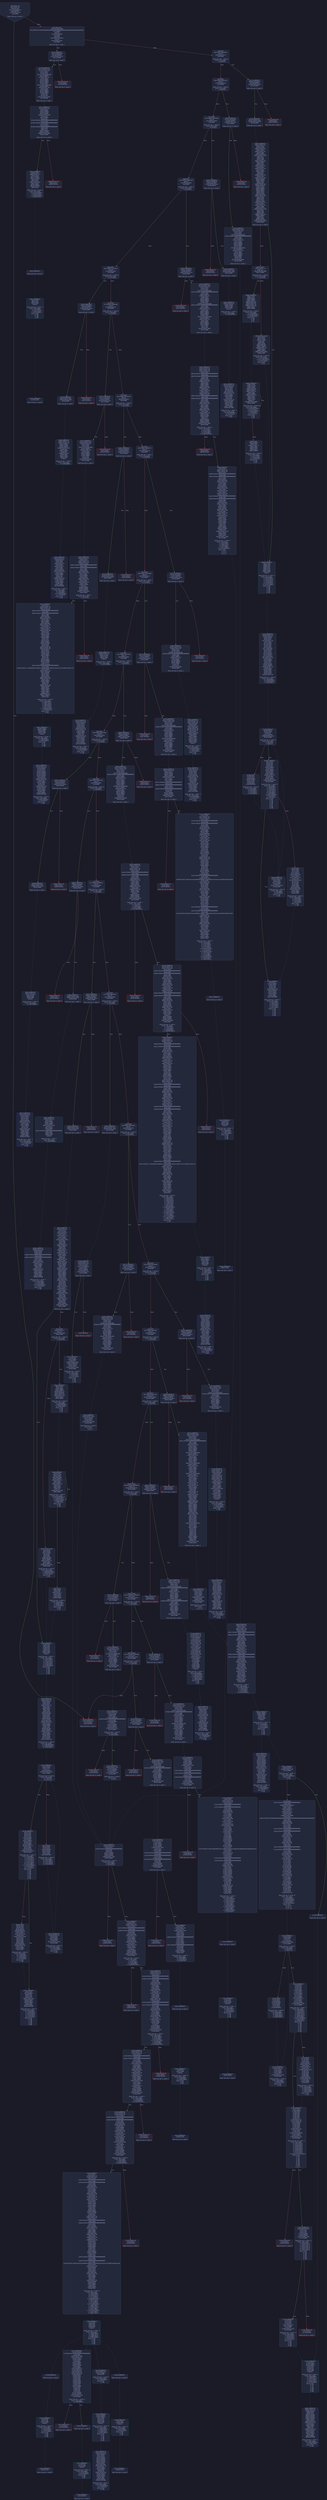 digraph G {
    node [shape=box, style="filled, rounded", color="#565f89", fontcolor="#c0caf5", fontname="Helvetica", fillcolor="#24283b"];
    edge [color="#414868", fontcolor="#c0caf5", fontname="Helvetica"];
    bgcolor="#1a1b26";
    0 [ label = "[00] PUSH1 60
[02] PUSH1 40
[04] MSTORE
[05] CALLDATASIZE
[06] ISZERO
[07] PUSH2 0126
[0a] JUMPI

Stack size req: 0, sizeΔ: 0
" shape = invhouse]
    1 [ label = "[0b] PUSH1 00
[0d] CALLDATALOAD
[0e] PUSH29 0100000000000000000000000000000000000000000000000000000000
[2c] SWAP1
[2d] DIV
[2e] PUSH4 ffffffff
[33] AND
[34] DUP1
[35] PUSH4 05fefda7
[3a] EQ
[3b] PUSH2 012b
[3e] JUMPI

Stack size req: 0, sizeΔ: 1
"]
    2 [ label = "[3f] DUP1
[40] PUSH4 06fdde03
[45] EQ
[46] PUSH2 0157
[49] JUMPI

Stack size req: 1, sizeΔ: 0
Entry->Op usage:
	0->69:EQ:1
"]
    3 [ label = "[4a] DUP1
[4b] PUSH4 095ea7b3
[50] EQ
[51] PUSH2 01e6
[54] JUMPI

Stack size req: 1, sizeΔ: 0
Entry->Op usage:
	0->80:EQ:1
"]
    4 [ label = "[55] DUP1
[56] PUSH4 18160ddd
[5b] EQ
[5c] PUSH2 0240
[5f] JUMPI

Stack size req: 1, sizeΔ: 0
Entry->Op usage:
	0->91:EQ:1
"]
    5 [ label = "[60] DUP1
[61] PUSH4 23b872dd
[66] EQ
[67] PUSH2 0269
[6a] JUMPI

Stack size req: 1, sizeΔ: 0
Entry->Op usage:
	0->102:EQ:1
"]
    6 [ label = "[6b] DUP1
[6c] PUSH4 313ce567
[71] EQ
[72] PUSH2 02e2
[75] JUMPI

Stack size req: 1, sizeΔ: 0
Entry->Op usage:
	0->113:EQ:1
"]
    7 [ label = "[76] DUP1
[77] PUSH4 42966c68
[7c] EQ
[7d] PUSH2 0311
[80] JUMPI

Stack size req: 1, sizeΔ: 0
Entry->Op usage:
	0->124:EQ:1
"]
    8 [ label = "[81] DUP1
[82] PUSH4 4b750334
[87] EQ
[88] PUSH2 034c
[8b] JUMPI

Stack size req: 1, sizeΔ: 0
Entry->Op usage:
	0->135:EQ:1
"]
    9 [ label = "[8c] DUP1
[8d] PUSH4 70a08231
[92] EQ
[93] PUSH2 0375
[96] JUMPI

Stack size req: 1, sizeΔ: 0
Entry->Op usage:
	0->146:EQ:1
"]
    10 [ label = "[97] DUP1
[98] PUSH4 79c65068
[9d] EQ
[9e] PUSH2 03c2
[a1] JUMPI

Stack size req: 1, sizeΔ: 0
Entry->Op usage:
	0->157:EQ:1
"]
    11 [ label = "[a2] DUP1
[a3] PUSH4 79cc6790
[a8] EQ
[a9] PUSH2 0404
[ac] JUMPI

Stack size req: 1, sizeΔ: 0
Entry->Op usage:
	0->168:EQ:1
"]
    12 [ label = "[ad] DUP1
[ae] PUSH4 8620410b
[b3] EQ
[b4] PUSH2 045e
[b7] JUMPI

Stack size req: 1, sizeΔ: 0
Entry->Op usage:
	0->179:EQ:1
"]
    13 [ label = "[b8] DUP1
[b9] PUSH4 8da5cb5b
[be] EQ
[bf] PUSH2 0487
[c2] JUMPI

Stack size req: 1, sizeΔ: 0
Entry->Op usage:
	0->190:EQ:1
"]
    14 [ label = "[c3] DUP1
[c4] PUSH4 95d89b41
[c9] EQ
[ca] PUSH2 04dc
[cd] JUMPI

Stack size req: 1, sizeΔ: 0
Entry->Op usage:
	0->201:EQ:1
"]
    15 [ label = "[ce] DUP1
[cf] PUSH4 a6f2ae3a
[d4] EQ
[d5] PUSH2 056b
[d8] JUMPI

Stack size req: 1, sizeΔ: 0
Entry->Op usage:
	0->212:EQ:1
"]
    16 [ label = "[d9] DUP1
[da] PUSH4 a9059cbb
[df] EQ
[e0] PUSH2 0575
[e3] JUMPI

Stack size req: 1, sizeΔ: 0
Entry->Op usage:
	0->223:EQ:1
"]
    17 [ label = "[e4] DUP1
[e5] PUSH4 b414d4b6
[ea] EQ
[eb] PUSH2 05b7
[ee] JUMPI

Stack size req: 1, sizeΔ: 0
Entry->Op usage:
	0->234:EQ:1
"]
    18 [ label = "[ef] DUP1
[f0] PUSH4 cae9ca51
[f5] EQ
[f6] PUSH2 0608
[f9] JUMPI

Stack size req: 1, sizeΔ: 0
Entry->Op usage:
	0->245:EQ:1
"]
    19 [ label = "[fa] DUP1
[fb] PUSH4 dd62ed3e
[0100] EQ
[0101] PUSH2 06a5
[0104] JUMPI

Stack size req: 1, sizeΔ: 0
Entry->Op usage:
	0->256:EQ:1
"]
    20 [ label = "[0105] DUP1
[0106] PUSH4 e4849b32
[010b] EQ
[010c] PUSH2 0711
[010f] JUMPI

Stack size req: 1, sizeΔ: 0
Entry->Op usage:
	0->267:EQ:1
"]
    21 [ label = "[0110] DUP1
[0111] PUSH4 e724529c
[0116] EQ
[0117] PUSH2 0734
[011a] JUMPI

Stack size req: 1, sizeΔ: 0
Entry->Op usage:
	0->278:EQ:1
"]
    22 [ label = "[011b] DUP1
[011c] PUSH4 f2fde38b
[0121] EQ
[0122] PUSH2 0778
[0125] JUMPI

Stack size req: 1, sizeΔ: 0
Entry->Op usage:
	0->289:EQ:1
"]
    23 [ label = "[0126] JUMPDEST
[0127] PUSH1 00
[0129] DUP1
[012a] REVERT

Stack size req: 0, sizeΔ: 0
" color = "red"]
    24 [ label = "[012b] JUMPDEST
[012c] CALLVALUE
[012d] ISZERO
[012e] PUSH2 0136
[0131] JUMPI

Stack size req: 0, sizeΔ: 0
"]
    25 [ label = "[0132] PUSH1 00
[0134] DUP1
[0135] REVERT

Stack size req: 0, sizeΔ: 0
" color = "red"]
    26 [ label = "[0136] JUMPDEST
[0137] PUSH2 0155
[013a] PUSH1 04
[013c] DUP1
[013d] DUP1
[013e] CALLDATALOAD
[013f] SWAP1
[0140] PUSH1 20
[0142] ADD
[0143] SWAP1
[0144] SWAP2
[0145] SWAP1
[0146] DUP1
[0147] CALLDATALOAD
[0148] SWAP1
[0149] PUSH1 20
[014b] ADD
[014c] SWAP1
[014d] SWAP2
[014e] SWAP1
[014f] POP
[0150] POP
[0151] PUSH2 07b1
[0154] JUMP

Stack size req: 0, sizeΔ: 3
"]
    27 [ label = "[0155] JUMPDEST
[0156] STOP

Stack size req: 0, sizeΔ: 0
" color = "darkblue"]
    28 [ label = "[0157] JUMPDEST
[0158] CALLVALUE
[0159] ISZERO
[015a] PUSH2 0162
[015d] JUMPI

Stack size req: 0, sizeΔ: 0
"]
    29 [ label = "[015e] PUSH1 00
[0160] DUP1
[0161] REVERT

Stack size req: 0, sizeΔ: 0
" color = "red"]
    30 [ label = "[0162] JUMPDEST
[0163] PUSH2 016a
[0166] PUSH2 0820
[0169] JUMP

Stack size req: 0, sizeΔ: 1
"]
    31 [ label = "[016a] JUMPDEST
[016b] PUSH1 40
[016d] MLOAD
[016e] DUP1
[016f] DUP1
[0170] PUSH1 20
[0172] ADD
[0173] DUP3
[0174] DUP2
[0175] SUB
[0176] DUP3
[0177] MSTORE
[0178] DUP4
[0179] DUP2
[017a] DUP2
[017b] MLOAD
[017c] DUP2
[017d] MSTORE
[017e] PUSH1 20
[0180] ADD
[0181] SWAP2
[0182] POP
[0183] DUP1
[0184] MLOAD
[0185] SWAP1
[0186] PUSH1 20
[0188] ADD
[0189] SWAP1
[018a] DUP1
[018b] DUP4
[018c] DUP4
[018d] PUSH1 00

Stack size req: 1, sizeΔ: 9
Entry->Op usage:
	0->379:MLOAD:0
	0->388:MLOAD:0
	0->392:ADD:1
"]
    32 [ label = "[018f] JUMPDEST
[0190] DUP4
[0191] DUP2
[0192] LT
[0193] ISZERO
[0194] PUSH2 01ab
[0197] JUMPI

Stack size req: 4, sizeΔ: 0
Entry->Op usage:
	0->402:LT:0
	3->402:LT:1
"]
    33 [ label = "[0198] DUP1
[0199] DUP3
[019a] ADD
[019b] MLOAD
[019c] DUP2
[019d] DUP5
[019e] ADD
[019f] MSTORE

Stack size req: 3, sizeΔ: 0
Entry->Op usage:
	0->410:ADD:1
	0->414:ADD:1
	1->410:ADD:0
	2->414:ADD:0
"]
    34 [ label = "[01a0] JUMPDEST
[01a1] PUSH1 20
[01a3] DUP2
[01a4] ADD
[01a5] SWAP1
[01a6] POP
[01a7] PUSH2 018f
[01aa] JUMP

Stack size req: 1, sizeΔ: 0
Entry->Op usage:
	0->420:ADD:0
	0->422:POP:0
Entry->Exit:
	0->😵
"]
    35 [ label = "[01ab] JUMPDEST
[01ac] POP
[01ad] POP
[01ae] POP
[01af] POP
[01b0] SWAP1
[01b1] POP
[01b2] SWAP1
[01b3] DUP2
[01b4] ADD
[01b5] SWAP1
[01b6] PUSH1 1f
[01b8] AND
[01b9] DUP1
[01ba] ISZERO
[01bb] PUSH2 01d8
[01be] JUMPI

Stack size req: 7, sizeΔ: -5
Entry->Op usage:
	0->428:POP:0
	1->429:POP:0
	2->430:POP:0
	3->431:POP:0
	4->436:ADD:0
	4->440:AND:1
	4->442:ISZERO:0
	5->433:POP:0
	6->436:ADD:1
Entry->Exit:
	0->😵
	1->😵
	2->😵
	3->😵
	4->0
	5->😵
	6->😵
"]
    36 [ label = "[01bf] DUP1
[01c0] DUP3
[01c1] SUB
[01c2] DUP1
[01c3] MLOAD
[01c4] PUSH1 01
[01c6] DUP4
[01c7] PUSH1 20
[01c9] SUB
[01ca] PUSH2 0100
[01cd] EXP
[01ce] SUB
[01cf] NOT
[01d0] AND
[01d1] DUP2
[01d2] MSTORE
[01d3] PUSH1 20
[01d5] ADD
[01d6] SWAP2
[01d7] POP

Stack size req: 2, sizeΔ: 0
Entry->Op usage:
	0->449:SUB:1
	0->457:SUB:1
	1->449:SUB:0
	1->471:POP:0
Entry->Exit:
	1->😵
"]
    37 [ label = "[01d8] JUMPDEST
[01d9] POP
[01da] SWAP3
[01db] POP
[01dc] POP
[01dd] POP
[01de] PUSH1 40
[01e0] MLOAD
[01e1] DUP1
[01e2] SWAP2
[01e3] SUB
[01e4] SWAP1
[01e5] RETURN

Stack size req: 5, sizeΔ: -5
Entry->Op usage:
	0->473:POP:0
	1->483:SUB:0
	2->476:POP:0
	3->477:POP:0
	4->475:POP:0
Entry->Exit:
	0->😵
	1->😵
	2->😵
	3->😵
	4->😵
" color = "darkblue"]
    38 [ label = "[01e6] JUMPDEST
[01e7] CALLVALUE
[01e8] ISZERO
[01e9] PUSH2 01f1
[01ec] JUMPI

Stack size req: 0, sizeΔ: 0
"]
    39 [ label = "[01ed] PUSH1 00
[01ef] DUP1
[01f0] REVERT

Stack size req: 0, sizeΔ: 0
" color = "red"]
    40 [ label = "[01f1] JUMPDEST
[01f2] PUSH2 0226
[01f5] PUSH1 04
[01f7] DUP1
[01f8] DUP1
[01f9] CALLDATALOAD
[01fa] PUSH20 ffffffffffffffffffffffffffffffffffffffff
[020f] AND
[0210] SWAP1
[0211] PUSH1 20
[0213] ADD
[0214] SWAP1
[0215] SWAP2
[0216] SWAP1
[0217] DUP1
[0218] CALLDATALOAD
[0219] SWAP1
[021a] PUSH1 20
[021c] ADD
[021d] SWAP1
[021e] SWAP2
[021f] SWAP1
[0220] POP
[0221] POP
[0222] PUSH2 08be
[0225] JUMP

Stack size req: 0, sizeΔ: 3
"]
    41 [ label = "[0226] JUMPDEST
[0227] PUSH1 40
[0229] MLOAD
[022a] DUP1
[022b] DUP3
[022c] ISZERO
[022d] ISZERO
[022e] ISZERO
[022f] ISZERO
[0230] DUP2
[0231] MSTORE
[0232] PUSH1 20
[0234] ADD
[0235] SWAP2
[0236] POP
[0237] POP
[0238] PUSH1 40
[023a] MLOAD
[023b] DUP1
[023c] SWAP2
[023d] SUB
[023e] SWAP1
[023f] RETURN

Stack size req: 1, sizeΔ: -1
Entry->Op usage:
	0->556:ISZERO:0
	0->566:POP:0
Entry->Exit:
	0->😵
" color = "darkblue"]
    42 [ label = "[0240] JUMPDEST
[0241] CALLVALUE
[0242] ISZERO
[0243] PUSH2 024b
[0246] JUMPI

Stack size req: 0, sizeΔ: 0
"]
    43 [ label = "[0247] PUSH1 00
[0249] DUP1
[024a] REVERT

Stack size req: 0, sizeΔ: 0
" color = "red"]
    44 [ label = "[024b] JUMPDEST
[024c] PUSH2 0253
[024f] PUSH2 094c
[0252] JUMP

Stack size req: 0, sizeΔ: 1
"]
    45 [ label = "[0253] JUMPDEST
[0254] PUSH1 40
[0256] MLOAD
[0257] DUP1
[0258] DUP3
[0259] DUP2
[025a] MSTORE
[025b] PUSH1 20
[025d] ADD
[025e] SWAP2
[025f] POP
[0260] POP
[0261] PUSH1 40
[0263] MLOAD
[0264] DUP1
[0265] SWAP2
[0266] SUB
[0267] SWAP1
[0268] RETURN

Stack size req: 1, sizeΔ: -1
Entry->Op usage:
	0->602:MSTORE:1
	0->607:POP:0
Entry->Exit:
	0->😵
" color = "darkblue"]
    46 [ label = "[0269] JUMPDEST
[026a] CALLVALUE
[026b] ISZERO
[026c] PUSH2 0274
[026f] JUMPI

Stack size req: 0, sizeΔ: 0
"]
    47 [ label = "[0270] PUSH1 00
[0272] DUP1
[0273] REVERT

Stack size req: 0, sizeΔ: 0
" color = "red"]
    48 [ label = "[0274] JUMPDEST
[0275] PUSH2 02c8
[0278] PUSH1 04
[027a] DUP1
[027b] DUP1
[027c] CALLDATALOAD
[027d] PUSH20 ffffffffffffffffffffffffffffffffffffffff
[0292] AND
[0293] SWAP1
[0294] PUSH1 20
[0296] ADD
[0297] SWAP1
[0298] SWAP2
[0299] SWAP1
[029a] DUP1
[029b] CALLDATALOAD
[029c] PUSH20 ffffffffffffffffffffffffffffffffffffffff
[02b1] AND
[02b2] SWAP1
[02b3] PUSH1 20
[02b5] ADD
[02b6] SWAP1
[02b7] SWAP2
[02b8] SWAP1
[02b9] DUP1
[02ba] CALLDATALOAD
[02bb] SWAP1
[02bc] PUSH1 20
[02be] ADD
[02bf] SWAP1
[02c0] SWAP2
[02c1] SWAP1
[02c2] POP
[02c3] POP
[02c4] PUSH2 0952
[02c7] JUMP

Stack size req: 0, sizeΔ: 4
"]
    49 [ label = "[02c8] JUMPDEST
[02c9] PUSH1 40
[02cb] MLOAD
[02cc] DUP1
[02cd] DUP3
[02ce] ISZERO
[02cf] ISZERO
[02d0] ISZERO
[02d1] ISZERO
[02d2] DUP2
[02d3] MSTORE
[02d4] PUSH1 20
[02d6] ADD
[02d7] SWAP2
[02d8] POP
[02d9] POP
[02da] PUSH1 40
[02dc] MLOAD
[02dd] DUP1
[02de] SWAP2
[02df] SUB
[02e0] SWAP1
[02e1] RETURN

Stack size req: 1, sizeΔ: -1
Entry->Op usage:
	0->718:ISZERO:0
	0->728:POP:0
Entry->Exit:
	0->😵
" color = "darkblue"]
    50 [ label = "[02e2] JUMPDEST
[02e3] CALLVALUE
[02e4] ISZERO
[02e5] PUSH2 02ed
[02e8] JUMPI

Stack size req: 0, sizeΔ: 0
"]
    51 [ label = "[02e9] PUSH1 00
[02eb] DUP1
[02ec] REVERT

Stack size req: 0, sizeΔ: 0
" color = "red"]
    52 [ label = "[02ed] JUMPDEST
[02ee] PUSH2 02f5
[02f1] PUSH2 0a80
[02f4] JUMP

Stack size req: 0, sizeΔ: 1
"]
    53 [ label = "[02f5] JUMPDEST
[02f6] PUSH1 40
[02f8] MLOAD
[02f9] DUP1
[02fa] DUP3
[02fb] PUSH1 ff
[02fd] AND
[02fe] PUSH1 ff
[0300] AND
[0301] DUP2
[0302] MSTORE
[0303] PUSH1 20
[0305] ADD
[0306] SWAP2
[0307] POP
[0308] POP
[0309] PUSH1 40
[030b] MLOAD
[030c] DUP1
[030d] SWAP2
[030e] SUB
[030f] SWAP1
[0310] RETURN

Stack size req: 1, sizeΔ: -1
Entry->Op usage:
	0->765:AND:1
	0->768:AND:1
	0->770:MSTORE:1
	0->775:POP:0
Entry->Exit:
	0->😵
" color = "darkblue"]
    54 [ label = "[0311] JUMPDEST
[0312] CALLVALUE
[0313] ISZERO
[0314] PUSH2 031c
[0317] JUMPI

Stack size req: 0, sizeΔ: 0
"]
    55 [ label = "[0318] PUSH1 00
[031a] DUP1
[031b] REVERT

Stack size req: 0, sizeΔ: 0
" color = "red"]
    56 [ label = "[031c] JUMPDEST
[031d] PUSH2 0332
[0320] PUSH1 04
[0322] DUP1
[0323] DUP1
[0324] CALLDATALOAD
[0325] SWAP1
[0326] PUSH1 20
[0328] ADD
[0329] SWAP1
[032a] SWAP2
[032b] SWAP1
[032c] POP
[032d] POP
[032e] PUSH2 0a93
[0331] JUMP

Stack size req: 0, sizeΔ: 2
"]
    57 [ label = "[0332] JUMPDEST
[0333] PUSH1 40
[0335] MLOAD
[0336] DUP1
[0337] DUP3
[0338] ISZERO
[0339] ISZERO
[033a] ISZERO
[033b] ISZERO
[033c] DUP2
[033d] MSTORE
[033e] PUSH1 20
[0340] ADD
[0341] SWAP2
[0342] POP
[0343] POP
[0344] PUSH1 40
[0346] MLOAD
[0347] DUP1
[0348] SWAP2
[0349] SUB
[034a] SWAP1
[034b] RETURN

Stack size req: 1, sizeΔ: -1
Entry->Op usage:
	0->824:ISZERO:0
	0->834:POP:0
Entry->Exit:
	0->😵
" color = "darkblue"]
    58 [ label = "[034c] JUMPDEST
[034d] CALLVALUE
[034e] ISZERO
[034f] PUSH2 0357
[0352] JUMPI

Stack size req: 0, sizeΔ: 0
"]
    59 [ label = "[0353] PUSH1 00
[0355] DUP1
[0356] REVERT

Stack size req: 0, sizeΔ: 0
" color = "red"]
    60 [ label = "[0357] JUMPDEST
[0358] PUSH2 035f
[035b] PUSH2 0b98
[035e] JUMP

Stack size req: 0, sizeΔ: 1
"]
    61 [ label = "[035f] JUMPDEST
[0360] PUSH1 40
[0362] MLOAD
[0363] DUP1
[0364] DUP3
[0365] DUP2
[0366] MSTORE
[0367] PUSH1 20
[0369] ADD
[036a] SWAP2
[036b] POP
[036c] POP
[036d] PUSH1 40
[036f] MLOAD
[0370] DUP1
[0371] SWAP2
[0372] SUB
[0373] SWAP1
[0374] RETURN

Stack size req: 1, sizeΔ: -1
Entry->Op usage:
	0->870:MSTORE:1
	0->875:POP:0
Entry->Exit:
	0->😵
" color = "darkblue"]
    62 [ label = "[0375] JUMPDEST
[0376] CALLVALUE
[0377] ISZERO
[0378] PUSH2 0380
[037b] JUMPI

Stack size req: 0, sizeΔ: 0
"]
    63 [ label = "[037c] PUSH1 00
[037e] DUP1
[037f] REVERT

Stack size req: 0, sizeΔ: 0
" color = "red"]
    64 [ label = "[0380] JUMPDEST
[0381] PUSH2 03ac
[0384] PUSH1 04
[0386] DUP1
[0387] DUP1
[0388] CALLDATALOAD
[0389] PUSH20 ffffffffffffffffffffffffffffffffffffffff
[039e] AND
[039f] SWAP1
[03a0] PUSH1 20
[03a2] ADD
[03a3] SWAP1
[03a4] SWAP2
[03a5] SWAP1
[03a6] POP
[03a7] POP
[03a8] PUSH2 0b9e
[03ab] JUMP

Stack size req: 0, sizeΔ: 2
"]
    65 [ label = "[03ac] JUMPDEST
[03ad] PUSH1 40
[03af] MLOAD
[03b0] DUP1
[03b1] DUP3
[03b2] DUP2
[03b3] MSTORE
[03b4] PUSH1 20
[03b6] ADD
[03b7] SWAP2
[03b8] POP
[03b9] POP
[03ba] PUSH1 40
[03bc] MLOAD
[03bd] DUP1
[03be] SWAP2
[03bf] SUB
[03c0] SWAP1
[03c1] RETURN

Stack size req: 1, sizeΔ: -1
Entry->Op usage:
	0->947:MSTORE:1
	0->952:POP:0
Entry->Exit:
	0->😵
" color = "darkblue"]
    66 [ label = "[03c2] JUMPDEST
[03c3] CALLVALUE
[03c4] ISZERO
[03c5] PUSH2 03cd
[03c8] JUMPI

Stack size req: 0, sizeΔ: 0
"]
    67 [ label = "[03c9] PUSH1 00
[03cb] DUP1
[03cc] REVERT

Stack size req: 0, sizeΔ: 0
" color = "red"]
    68 [ label = "[03cd] JUMPDEST
[03ce] PUSH2 0402
[03d1] PUSH1 04
[03d3] DUP1
[03d4] DUP1
[03d5] CALLDATALOAD
[03d6] PUSH20 ffffffffffffffffffffffffffffffffffffffff
[03eb] AND
[03ec] SWAP1
[03ed] PUSH1 20
[03ef] ADD
[03f0] SWAP1
[03f1] SWAP2
[03f2] SWAP1
[03f3] DUP1
[03f4] CALLDATALOAD
[03f5] SWAP1
[03f6] PUSH1 20
[03f8] ADD
[03f9] SWAP1
[03fa] SWAP2
[03fb] SWAP1
[03fc] POP
[03fd] POP
[03fe] PUSH2 0bb6
[0401] JUMP

Stack size req: 0, sizeΔ: 3
"]
    69 [ label = "[0402] JUMPDEST
[0403] STOP

Stack size req: 0, sizeΔ: 0
" color = "darkblue"]
    70 [ label = "[0404] JUMPDEST
[0405] CALLVALUE
[0406] ISZERO
[0407] PUSH2 040f
[040a] JUMPI

Stack size req: 0, sizeΔ: 0
"]
    71 [ label = "[040b] PUSH1 00
[040d] DUP1
[040e] REVERT

Stack size req: 0, sizeΔ: 0
" color = "red"]
    72 [ label = "[040f] JUMPDEST
[0410] PUSH2 0444
[0413] PUSH1 04
[0415] DUP1
[0416] DUP1
[0417] CALLDATALOAD
[0418] PUSH20 ffffffffffffffffffffffffffffffffffffffff
[042d] AND
[042e] SWAP1
[042f] PUSH1 20
[0431] ADD
[0432] SWAP1
[0433] SWAP2
[0434] SWAP1
[0435] DUP1
[0436] CALLDATALOAD
[0437] SWAP1
[0438] PUSH1 20
[043a] ADD
[043b] SWAP1
[043c] SWAP2
[043d] SWAP1
[043e] POP
[043f] POP
[0440] PUSH2 0d29
[0443] JUMP

Stack size req: 0, sizeΔ: 3
"]
    73 [ label = "[0444] JUMPDEST
[0445] PUSH1 40
[0447] MLOAD
[0448] DUP1
[0449] DUP3
[044a] ISZERO
[044b] ISZERO
[044c] ISZERO
[044d] ISZERO
[044e] DUP2
[044f] MSTORE
[0450] PUSH1 20
[0452] ADD
[0453] SWAP2
[0454] POP
[0455] POP
[0456] PUSH1 40
[0458] MLOAD
[0459] DUP1
[045a] SWAP2
[045b] SUB
[045c] SWAP1
[045d] RETURN

Stack size req: 1, sizeΔ: -1
Entry->Op usage:
	0->1098:ISZERO:0
	0->1108:POP:0
Entry->Exit:
	0->😵
" color = "darkblue"]
    74 [ label = "[045e] JUMPDEST
[045f] CALLVALUE
[0460] ISZERO
[0461] PUSH2 0469
[0464] JUMPI

Stack size req: 0, sizeΔ: 0
"]
    75 [ label = "[0465] PUSH1 00
[0467] DUP1
[0468] REVERT

Stack size req: 0, sizeΔ: 0
" color = "red"]
    76 [ label = "[0469] JUMPDEST
[046a] PUSH2 0471
[046d] PUSH2 0f44
[0470] JUMP

Stack size req: 0, sizeΔ: 1
"]
    77 [ label = "[0471] JUMPDEST
[0472] PUSH1 40
[0474] MLOAD
[0475] DUP1
[0476] DUP3
[0477] DUP2
[0478] MSTORE
[0479] PUSH1 20
[047b] ADD
[047c] SWAP2
[047d] POP
[047e] POP
[047f] PUSH1 40
[0481] MLOAD
[0482] DUP1
[0483] SWAP2
[0484] SUB
[0485] SWAP1
[0486] RETURN

Stack size req: 1, sizeΔ: -1
Entry->Op usage:
	0->1144:MSTORE:1
	0->1149:POP:0
Entry->Exit:
	0->😵
" color = "darkblue"]
    78 [ label = "[0487] JUMPDEST
[0488] CALLVALUE
[0489] ISZERO
[048a] PUSH2 0492
[048d] JUMPI

Stack size req: 0, sizeΔ: 0
"]
    79 [ label = "[048e] PUSH1 00
[0490] DUP1
[0491] REVERT

Stack size req: 0, sizeΔ: 0
" color = "red"]
    80 [ label = "[0492] JUMPDEST
[0493] PUSH2 049a
[0496] PUSH2 0f4a
[0499] JUMP

Stack size req: 0, sizeΔ: 1
"]
    81 [ label = "[049a] JUMPDEST
[049b] PUSH1 40
[049d] MLOAD
[049e] DUP1
[049f] DUP3
[04a0] PUSH20 ffffffffffffffffffffffffffffffffffffffff
[04b5] AND
[04b6] PUSH20 ffffffffffffffffffffffffffffffffffffffff
[04cb] AND
[04cc] DUP2
[04cd] MSTORE
[04ce] PUSH1 20
[04d0] ADD
[04d1] SWAP2
[04d2] POP
[04d3] POP
[04d4] PUSH1 40
[04d6] MLOAD
[04d7] DUP1
[04d8] SWAP2
[04d9] SUB
[04da] SWAP1
[04db] RETURN

Stack size req: 1, sizeΔ: -1
Entry->Op usage:
	0->1205:AND:1
	0->1227:AND:1
	0->1229:MSTORE:1
	0->1234:POP:0
Entry->Exit:
	0->😵
" color = "darkblue"]
    82 [ label = "[04dc] JUMPDEST
[04dd] CALLVALUE
[04de] ISZERO
[04df] PUSH2 04e7
[04e2] JUMPI

Stack size req: 0, sizeΔ: 0
"]
    83 [ label = "[04e3] PUSH1 00
[04e5] DUP1
[04e6] REVERT

Stack size req: 0, sizeΔ: 0
" color = "red"]
    84 [ label = "[04e7] JUMPDEST
[04e8] PUSH2 04ef
[04eb] PUSH2 0f6f
[04ee] JUMP

Stack size req: 0, sizeΔ: 1
"]
    85 [ label = "[04ef] JUMPDEST
[04f0] PUSH1 40
[04f2] MLOAD
[04f3] DUP1
[04f4] DUP1
[04f5] PUSH1 20
[04f7] ADD
[04f8] DUP3
[04f9] DUP2
[04fa] SUB
[04fb] DUP3
[04fc] MSTORE
[04fd] DUP4
[04fe] DUP2
[04ff] DUP2
[0500] MLOAD
[0501] DUP2
[0502] MSTORE
[0503] PUSH1 20
[0505] ADD
[0506] SWAP2
[0507] POP
[0508] DUP1
[0509] MLOAD
[050a] SWAP1
[050b] PUSH1 20
[050d] ADD
[050e] SWAP1
[050f] DUP1
[0510] DUP4
[0511] DUP4
[0512] PUSH1 00

Stack size req: 1, sizeΔ: 9
Entry->Op usage:
	0->1280:MLOAD:0
	0->1289:MLOAD:0
	0->1293:ADD:1
"]
    86 [ label = "[0514] JUMPDEST
[0515] DUP4
[0516] DUP2
[0517] LT
[0518] ISZERO
[0519] PUSH2 0530
[051c] JUMPI

Stack size req: 4, sizeΔ: 0
Entry->Op usage:
	0->1303:LT:0
	3->1303:LT:1
"]
    87 [ label = "[051d] DUP1
[051e] DUP3
[051f] ADD
[0520] MLOAD
[0521] DUP2
[0522] DUP5
[0523] ADD
[0524] MSTORE

Stack size req: 3, sizeΔ: 0
Entry->Op usage:
	0->1311:ADD:1
	0->1315:ADD:1
	1->1311:ADD:0
	2->1315:ADD:0
"]
    88 [ label = "[0525] JUMPDEST
[0526] PUSH1 20
[0528] DUP2
[0529] ADD
[052a] SWAP1
[052b] POP
[052c] PUSH2 0514
[052f] JUMP

Stack size req: 1, sizeΔ: 0
Entry->Op usage:
	0->1321:ADD:0
	0->1323:POP:0
Entry->Exit:
	0->😵
"]
    89 [ label = "[0530] JUMPDEST
[0531] POP
[0532] POP
[0533] POP
[0534] POP
[0535] SWAP1
[0536] POP
[0537] SWAP1
[0538] DUP2
[0539] ADD
[053a] SWAP1
[053b] PUSH1 1f
[053d] AND
[053e] DUP1
[053f] ISZERO
[0540] PUSH2 055d
[0543] JUMPI

Stack size req: 7, sizeΔ: -5
Entry->Op usage:
	0->1329:POP:0
	1->1330:POP:0
	2->1331:POP:0
	3->1332:POP:0
	4->1337:ADD:0
	4->1341:AND:1
	4->1343:ISZERO:0
	5->1334:POP:0
	6->1337:ADD:1
Entry->Exit:
	0->😵
	1->😵
	2->😵
	3->😵
	4->0
	5->😵
	6->😵
"]
    90 [ label = "[0544] DUP1
[0545] DUP3
[0546] SUB
[0547] DUP1
[0548] MLOAD
[0549] PUSH1 01
[054b] DUP4
[054c] PUSH1 20
[054e] SUB
[054f] PUSH2 0100
[0552] EXP
[0553] SUB
[0554] NOT
[0555] AND
[0556] DUP2
[0557] MSTORE
[0558] PUSH1 20
[055a] ADD
[055b] SWAP2
[055c] POP

Stack size req: 2, sizeΔ: 0
Entry->Op usage:
	0->1350:SUB:1
	0->1358:SUB:1
	1->1350:SUB:0
	1->1372:POP:0
Entry->Exit:
	1->😵
"]
    91 [ label = "[055d] JUMPDEST
[055e] POP
[055f] SWAP3
[0560] POP
[0561] POP
[0562] POP
[0563] PUSH1 40
[0565] MLOAD
[0566] DUP1
[0567] SWAP2
[0568] SUB
[0569] SWAP1
[056a] RETURN

Stack size req: 5, sizeΔ: -5
Entry->Op usage:
	0->1374:POP:0
	1->1384:SUB:0
	2->1377:POP:0
	3->1378:POP:0
	4->1376:POP:0
Entry->Exit:
	0->😵
	1->😵
	2->😵
	3->😵
	4->😵
" color = "darkblue"]
    92 [ label = "[056b] JUMPDEST
[056c] PUSH2 0573
[056f] PUSH2 100d
[0572] JUMP

Stack size req: 0, sizeΔ: 1
"]
    93 [ label = "[0573] JUMPDEST
[0574] STOP

Stack size req: 0, sizeΔ: 0
" color = "darkblue"]
    94 [ label = "[0575] JUMPDEST
[0576] CALLVALUE
[0577] ISZERO
[0578] PUSH2 0580
[057b] JUMPI

Stack size req: 0, sizeΔ: 0
"]
    95 [ label = "[057c] PUSH1 00
[057e] DUP1
[057f] REVERT

Stack size req: 0, sizeΔ: 0
" color = "red"]
    96 [ label = "[0580] JUMPDEST
[0581] PUSH2 05b5
[0584] PUSH1 04
[0586] DUP1
[0587] DUP1
[0588] CALLDATALOAD
[0589] PUSH20 ffffffffffffffffffffffffffffffffffffffff
[059e] AND
[059f] SWAP1
[05a0] PUSH1 20
[05a2] ADD
[05a3] SWAP1
[05a4] SWAP2
[05a5] SWAP1
[05a6] DUP1
[05a7] CALLDATALOAD
[05a8] SWAP1
[05a9] PUSH1 20
[05ab] ADD
[05ac] SWAP1
[05ad] SWAP2
[05ae] SWAP1
[05af] POP
[05b0] POP
[05b1] PUSH2 102e
[05b4] JUMP

Stack size req: 0, sizeΔ: 3
"]
    97 [ label = "[05b5] JUMPDEST
[05b6] STOP

Stack size req: 0, sizeΔ: 0
" color = "darkblue"]
    98 [ label = "[05b7] JUMPDEST
[05b8] CALLVALUE
[05b9] ISZERO
[05ba] PUSH2 05c2
[05bd] JUMPI

Stack size req: 0, sizeΔ: 0
"]
    99 [ label = "[05be] PUSH1 00
[05c0] DUP1
[05c1] REVERT

Stack size req: 0, sizeΔ: 0
" color = "red"]
    100 [ label = "[05c2] JUMPDEST
[05c3] PUSH2 05ee
[05c6] PUSH1 04
[05c8] DUP1
[05c9] DUP1
[05ca] CALLDATALOAD
[05cb] PUSH20 ffffffffffffffffffffffffffffffffffffffff
[05e0] AND
[05e1] SWAP1
[05e2] PUSH1 20
[05e4] ADD
[05e5] SWAP1
[05e6] SWAP2
[05e7] SWAP1
[05e8] POP
[05e9] POP
[05ea] PUSH2 103e
[05ed] JUMP

Stack size req: 0, sizeΔ: 2
"]
    101 [ label = "[05ee] JUMPDEST
[05ef] PUSH1 40
[05f1] MLOAD
[05f2] DUP1
[05f3] DUP3
[05f4] ISZERO
[05f5] ISZERO
[05f6] ISZERO
[05f7] ISZERO
[05f8] DUP2
[05f9] MSTORE
[05fa] PUSH1 20
[05fc] ADD
[05fd] SWAP2
[05fe] POP
[05ff] POP
[0600] PUSH1 40
[0602] MLOAD
[0603] DUP1
[0604] SWAP2
[0605] SUB
[0606] SWAP1
[0607] RETURN

Stack size req: 1, sizeΔ: -1
Entry->Op usage:
	0->1524:ISZERO:0
	0->1534:POP:0
Entry->Exit:
	0->😵
" color = "darkblue"]
    102 [ label = "[0608] JUMPDEST
[0609] CALLVALUE
[060a] ISZERO
[060b] PUSH2 0613
[060e] JUMPI

Stack size req: 0, sizeΔ: 0
"]
    103 [ label = "[060f] PUSH1 00
[0611] DUP1
[0612] REVERT

Stack size req: 0, sizeΔ: 0
" color = "red"]
    104 [ label = "[0613] JUMPDEST
[0614] PUSH2 068b
[0617] PUSH1 04
[0619] DUP1
[061a] DUP1
[061b] CALLDATALOAD
[061c] PUSH20 ffffffffffffffffffffffffffffffffffffffff
[0631] AND
[0632] SWAP1
[0633] PUSH1 20
[0635] ADD
[0636] SWAP1
[0637] SWAP2
[0638] SWAP1
[0639] DUP1
[063a] CALLDATALOAD
[063b] SWAP1
[063c] PUSH1 20
[063e] ADD
[063f] SWAP1
[0640] SWAP2
[0641] SWAP1
[0642] DUP1
[0643] CALLDATALOAD
[0644] SWAP1
[0645] PUSH1 20
[0647] ADD
[0648] SWAP1
[0649] DUP3
[064a] ADD
[064b] DUP1
[064c] CALLDATALOAD
[064d] SWAP1
[064e] PUSH1 20
[0650] ADD
[0651] SWAP1
[0652] DUP1
[0653] DUP1
[0654] PUSH1 1f
[0656] ADD
[0657] PUSH1 20
[0659] DUP1
[065a] SWAP2
[065b] DIV
[065c] MUL
[065d] PUSH1 20
[065f] ADD
[0660] PUSH1 40
[0662] MLOAD
[0663] SWAP1
[0664] DUP2
[0665] ADD
[0666] PUSH1 40
[0668] MSTORE
[0669] DUP1
[066a] SWAP4
[066b] SWAP3
[066c] SWAP2
[066d] SWAP1
[066e] DUP2
[066f] DUP2
[0670] MSTORE
[0671] PUSH1 20
[0673] ADD
[0674] DUP4
[0675] DUP4
[0676] DUP1
[0677] DUP3
[0678] DUP5
[0679] CALLDATACOPY
[067a] DUP3
[067b] ADD
[067c] SWAP2
[067d] POP
[067e] POP
[067f] POP
[0680] POP
[0681] POP
[0682] POP
[0683] SWAP2
[0684] SWAP1
[0685] POP
[0686] POP
[0687] PUSH2 105e
[068a] JUMP

Stack size req: 0, sizeΔ: 4
"]
    105 [ label = "[068b] JUMPDEST
[068c] PUSH1 40
[068e] MLOAD
[068f] DUP1
[0690] DUP3
[0691] ISZERO
[0692] ISZERO
[0693] ISZERO
[0694] ISZERO
[0695] DUP2
[0696] MSTORE
[0697] PUSH1 20
[0699] ADD
[069a] SWAP2
[069b] POP
[069c] POP
[069d] PUSH1 40
[069f] MLOAD
[06a0] DUP1
[06a1] SWAP2
[06a2] SUB
[06a3] SWAP1
[06a4] RETURN

Stack size req: 1, sizeΔ: -1
Entry->Op usage:
	0->1681:ISZERO:0
	0->1691:POP:0
Entry->Exit:
	0->😵
" color = "darkblue"]
    106 [ label = "[06a5] JUMPDEST
[06a6] CALLVALUE
[06a7] ISZERO
[06a8] PUSH2 06b0
[06ab] JUMPI

Stack size req: 0, sizeΔ: 0
"]
    107 [ label = "[06ac] PUSH1 00
[06ae] DUP1
[06af] REVERT

Stack size req: 0, sizeΔ: 0
" color = "red"]
    108 [ label = "[06b0] JUMPDEST
[06b1] PUSH2 06fb
[06b4] PUSH1 04
[06b6] DUP1
[06b7] DUP1
[06b8] CALLDATALOAD
[06b9] PUSH20 ffffffffffffffffffffffffffffffffffffffff
[06ce] AND
[06cf] SWAP1
[06d0] PUSH1 20
[06d2] ADD
[06d3] SWAP1
[06d4] SWAP2
[06d5] SWAP1
[06d6] DUP1
[06d7] CALLDATALOAD
[06d8] PUSH20 ffffffffffffffffffffffffffffffffffffffff
[06ed] AND
[06ee] SWAP1
[06ef] PUSH1 20
[06f1] ADD
[06f2] SWAP1
[06f3] SWAP2
[06f4] SWAP1
[06f5] POP
[06f6] POP
[06f7] PUSH2 11dd
[06fa] JUMP

Stack size req: 0, sizeΔ: 3
"]
    109 [ label = "[06fb] JUMPDEST
[06fc] PUSH1 40
[06fe] MLOAD
[06ff] DUP1
[0700] DUP3
[0701] DUP2
[0702] MSTORE
[0703] PUSH1 20
[0705] ADD
[0706] SWAP2
[0707] POP
[0708] POP
[0709] PUSH1 40
[070b] MLOAD
[070c] DUP1
[070d] SWAP2
[070e] SUB
[070f] SWAP1
[0710] RETURN

Stack size req: 1, sizeΔ: -1
Entry->Op usage:
	0->1794:MSTORE:1
	0->1799:POP:0
Entry->Exit:
	0->😵
" color = "darkblue"]
    110 [ label = "[0711] JUMPDEST
[0712] CALLVALUE
[0713] ISZERO
[0714] PUSH2 071c
[0717] JUMPI

Stack size req: 0, sizeΔ: 0
"]
    111 [ label = "[0718] PUSH1 00
[071a] DUP1
[071b] REVERT

Stack size req: 0, sizeΔ: 0
" color = "red"]
    112 [ label = "[071c] JUMPDEST
[071d] PUSH2 0732
[0720] PUSH1 04
[0722] DUP1
[0723] DUP1
[0724] CALLDATALOAD
[0725] SWAP1
[0726] PUSH1 20
[0728] ADD
[0729] SWAP1
[072a] SWAP2
[072b] SWAP1
[072c] POP
[072d] POP
[072e] PUSH2 1202
[0731] JUMP

Stack size req: 0, sizeΔ: 2
"]
    113 [ label = "[0732] JUMPDEST
[0733] STOP

Stack size req: 0, sizeΔ: 0
" color = "darkblue"]
    114 [ label = "[0734] JUMPDEST
[0735] CALLVALUE
[0736] ISZERO
[0737] PUSH2 073f
[073a] JUMPI

Stack size req: 0, sizeΔ: 0
"]
    115 [ label = "[073b] PUSH1 00
[073d] DUP1
[073e] REVERT

Stack size req: 0, sizeΔ: 0
" color = "red"]
    116 [ label = "[073f] JUMPDEST
[0740] PUSH2 0776
[0743] PUSH1 04
[0745] DUP1
[0746] DUP1
[0747] CALLDATALOAD
[0748] PUSH20 ffffffffffffffffffffffffffffffffffffffff
[075d] AND
[075e] SWAP1
[075f] PUSH1 20
[0761] ADD
[0762] SWAP1
[0763] SWAP2
[0764] SWAP1
[0765] DUP1
[0766] CALLDATALOAD
[0767] ISZERO
[0768] ISZERO
[0769] SWAP1
[076a] PUSH1 20
[076c] ADD
[076d] SWAP1
[076e] SWAP2
[076f] SWAP1
[0770] POP
[0771] POP
[0772] PUSH2 127f
[0775] JUMP

Stack size req: 0, sizeΔ: 3
"]
    117 [ label = "[0776] JUMPDEST
[0777] STOP

Stack size req: 0, sizeΔ: 0
" color = "darkblue"]
    118 [ label = "[0778] JUMPDEST
[0779] CALLVALUE
[077a] ISZERO
[077b] PUSH2 0783
[077e] JUMPI

Stack size req: 0, sizeΔ: 0
"]
    119 [ label = "[077f] PUSH1 00
[0781] DUP1
[0782] REVERT

Stack size req: 0, sizeΔ: 0
" color = "red"]
    120 [ label = "[0783] JUMPDEST
[0784] PUSH2 07af
[0787] PUSH1 04
[0789] DUP1
[078a] DUP1
[078b] CALLDATALOAD
[078c] PUSH20 ffffffffffffffffffffffffffffffffffffffff
[07a1] AND
[07a2] SWAP1
[07a3] PUSH1 20
[07a5] ADD
[07a6] SWAP1
[07a7] SWAP2
[07a8] SWAP1
[07a9] POP
[07aa] POP
[07ab] PUSH2 13a6
[07ae] JUMP

Stack size req: 0, sizeΔ: 2
"]
    121 [ label = "[07af] JUMPDEST
[07b0] STOP

Stack size req: 0, sizeΔ: 0
" color = "darkblue"]
    122 [ label = "[07b1] JUMPDEST
[07b2] PUSH1 00
[07b4] DUP1
[07b5] SWAP1
[07b6] SLOAD
[07b7] SWAP1
[07b8] PUSH2 0100
[07bb] EXP
[07bc] SWAP1
[07bd] DIV
[07be] PUSH20 ffffffffffffffffffffffffffffffffffffffff
[07d3] AND
[07d4] PUSH20 ffffffffffffffffffffffffffffffffffffffff
[07e9] AND
[07ea] CALLER
[07eb] PUSH20 ffffffffffffffffffffffffffffffffffffffff
[0800] AND
[0801] EQ
[0802] ISZERO
[0803] ISZERO
[0804] PUSH2 080c
[0807] JUMPI

Stack size req: 0, sizeΔ: 0
"]
    123 [ label = "[0808] PUSH1 00
[080a] DUP1
[080b] REVERT

Stack size req: 0, sizeΔ: 0
" color = "red"]
    124 [ label = "[080c] JUMPDEST
[080d] DUP2
[080e] PUSH1 07
[0810] DUP2
[0811] SWAP1
[0812] SSTORE
[0813] POP
[0814] DUP1
[0815] PUSH1 08
[0817] DUP2
[0818] SWAP1
[0819] SSTORE
[081a] POP

Stack size req: 2, sizeΔ: 0
Entry->Op usage:
	0->2073:SSTORE:1
	0->2074:POP:0
	1->2066:SSTORE:1
	1->2067:POP:0
"]
    125 [ label = "[081b] JUMPDEST

Stack size req: 0, sizeΔ: 0
"]
    126 [ label = "[081c] JUMPDEST
[081d] POP
[081e] POP
[081f] JUMP
Indirect!

Stack size req: 3, sizeΔ: -3
Entry->Op usage:
	0->2077:POP:0
	1->2078:POP:0
	2->2079:JUMP:0
Entry->Exit:
	0->😵
	1->😵
	2->😵
" color = "teal"]
    127 [ label = "[0820] JUMPDEST
[0821] PUSH1 01
[0823] DUP1
[0824] SLOAD
[0825] PUSH1 01
[0827] DUP2
[0828] PUSH1 01
[082a] AND
[082b] ISZERO
[082c] PUSH2 0100
[082f] MUL
[0830] SUB
[0831] AND
[0832] PUSH1 02
[0834] SWAP1
[0835] DIV
[0836] DUP1
[0837] PUSH1 1f
[0839] ADD
[083a] PUSH1 20
[083c] DUP1
[083d] SWAP2
[083e] DIV
[083f] MUL
[0840] PUSH1 20
[0842] ADD
[0843] PUSH1 40
[0845] MLOAD
[0846] SWAP1
[0847] DUP2
[0848] ADD
[0849] PUSH1 40
[084b] MSTORE
[084c] DUP1
[084d] SWAP3
[084e] SWAP2
[084f] SWAP1
[0850] DUP2
[0851] DUP2
[0852] MSTORE
[0853] PUSH1 20
[0855] ADD
[0856] DUP3
[0857] DUP1
[0858] SLOAD
[0859] PUSH1 01
[085b] DUP2
[085c] PUSH1 01
[085e] AND
[085f] ISZERO
[0860] PUSH2 0100
[0863] MUL
[0864] SUB
[0865] AND
[0866] PUSH1 02
[0868] SWAP1
[0869] DIV
[086a] DUP1
[086b] ISZERO
[086c] PUSH2 08b6
[086f] JUMPI

Stack size req: 0, sizeΔ: 6
"]
    128 [ label = "[0870] DUP1
[0871] PUSH1 1f
[0873] LT
[0874] PUSH2 088b
[0877] JUMPI

Stack size req: 1, sizeΔ: 0
Entry->Op usage:
	0->2163:LT:1
"]
    129 [ label = "[0878] PUSH2 0100
[087b] DUP1
[087c] DUP4
[087d] SLOAD
[087e] DIV
[087f] MUL
[0880] DUP4
[0881] MSTORE
[0882] SWAP2
[0883] PUSH1 20
[0885] ADD
[0886] SWAP2
[0887] PUSH2 08b6
[088a] JUMP

Stack size req: 3, sizeΔ: 0
Entry->Op usage:
	1->2173:SLOAD:0
	2->2177:MSTORE:0
	2->2181:ADD:1
Entry->Exit:
	2->😵
"]
    130 [ label = "[088b] JUMPDEST
[088c] DUP3
[088d] ADD
[088e] SWAP2
[088f] SWAP1
[0890] PUSH1 00
[0892] MSTORE
[0893] PUSH1 20
[0895] PUSH1 00
[0897] SHA3
[0898] SWAP1

Stack size req: 3, sizeΔ: 0
Entry->Op usage:
	0->2189:ADD:1
	1->2194:MSTORE:1
	2->2189:ADD:0
Entry->Exit:
	0->😵
	1->😵
	2->0
"]
    131 [ label = "[0899] JUMPDEST
[089a] DUP2
[089b] SLOAD
[089c] DUP2
[089d] MSTORE
[089e] SWAP1
[089f] PUSH1 01
[08a1] ADD
[08a2] SWAP1
[08a3] PUSH1 20
[08a5] ADD
[08a6] DUP1
[08a7] DUP4
[08a8] GT
[08a9] PUSH2 0899
[08ac] JUMPI

Stack size req: 3, sizeΔ: 0
Entry->Op usage:
	0->2205:MSTORE:0
	0->2213:ADD:1
	1->2203:SLOAD:0
	1->2209:ADD:1
	2->2216:GT:0
Entry->Exit:
	0->😵
	1->😵
"]
    132 [ label = "[08ad] DUP3
[08ae] SWAP1
[08af] SUB
[08b0] PUSH1 1f
[08b2] AND
[08b3] DUP3
[08b4] ADD
[08b5] SWAP2

Stack size req: 3, sizeΔ: 0
Entry->Op usage:
	0->2223:SUB:0
	2->2223:SUB:1
	2->2228:ADD:0
Entry->Exit:
	0->😵
	2->0
"]
    133 [ label = "[08b6] JUMPDEST
[08b7] POP
[08b8] POP
[08b9] POP
[08ba] POP
[08bb] POP
[08bc] DUP2
[08bd] JUMP
Indirect!

Stack size req: 7, sizeΔ: -5
Entry->Op usage:
	0->2231:POP:0
	1->2232:POP:0
	2->2233:POP:0
	3->2234:POP:0
	4->2235:POP:0
	6->2237:JUMP:0
Entry->Exit:
	0->😵
	1->😵
	2->😵
	3->😵
	4->😵
" color = "teal"]
    134 [ label = "[08be] JUMPDEST
[08bf] PUSH1 00
[08c1] DUP2
[08c2] PUSH1 06
[08c4] PUSH1 00
[08c6] CALLER
[08c7] PUSH20 ffffffffffffffffffffffffffffffffffffffff
[08dc] AND
[08dd] PUSH20 ffffffffffffffffffffffffffffffffffffffff
[08f2] AND
[08f3] DUP2
[08f4] MSTORE
[08f5] PUSH1 20
[08f7] ADD
[08f8] SWAP1
[08f9] DUP2
[08fa] MSTORE
[08fb] PUSH1 20
[08fd] ADD
[08fe] PUSH1 00
[0900] SHA3
[0901] PUSH1 00
[0903] DUP6
[0904] PUSH20 ffffffffffffffffffffffffffffffffffffffff
[0919] AND
[091a] PUSH20 ffffffffffffffffffffffffffffffffffffffff
[092f] AND
[0930] DUP2
[0931] MSTORE
[0932] PUSH1 20
[0934] ADD
[0935] SWAP1
[0936] DUP2
[0937] MSTORE
[0938] PUSH1 20
[093a] ADD
[093b] PUSH1 00
[093d] SHA3
[093e] DUP2
[093f] SWAP1
[0940] SSTORE
[0941] POP
[0942] PUSH1 01
[0944] SWAP1
[0945] POP

Stack size req: 2, sizeΔ: 1
Entry->Op usage:
	0->2368:SSTORE:1
	0->2369:POP:0
	1->2329:AND:1
	1->2351:AND:1
	1->2353:MSTORE:1
"]
    135 [ label = "[0946] JUMPDEST
[0947] SWAP3
[0948] SWAP2
[0949] POP
[094a] POP
[094b] JUMP
Indirect!

Stack size req: 4, sizeΔ: -3
Entry->Op usage:
	1->2378:POP:0
	2->2377:POP:0
	3->2379:JUMP:0
Entry->Exit:
	0->0
	1->😵
	2->😵
	3->😵
" color = "teal"]
    136 [ label = "[094c] JUMPDEST
[094d] PUSH1 04
[094f] SLOAD
[0950] DUP2
[0951] JUMP
Indirect!

Stack size req: 1, sizeΔ: 1
Entry->Op usage:
	0->2385:JUMP:0
" color = "teal"]
    137 [ label = "[0952] JUMPDEST
[0953] PUSH1 00
[0955] PUSH1 06
[0957] PUSH1 00
[0959] DUP6
[095a] PUSH20 ffffffffffffffffffffffffffffffffffffffff
[096f] AND
[0970] PUSH20 ffffffffffffffffffffffffffffffffffffffff
[0985] AND
[0986] DUP2
[0987] MSTORE
[0988] PUSH1 20
[098a] ADD
[098b] SWAP1
[098c] DUP2
[098d] MSTORE
[098e] PUSH1 20
[0990] ADD
[0991] PUSH1 00
[0993] SHA3
[0994] PUSH1 00
[0996] CALLER
[0997] PUSH20 ffffffffffffffffffffffffffffffffffffffff
[09ac] AND
[09ad] PUSH20 ffffffffffffffffffffffffffffffffffffffff
[09c2] AND
[09c3] DUP2
[09c4] MSTORE
[09c5] PUSH1 20
[09c7] ADD
[09c8] SWAP1
[09c9] DUP2
[09ca] MSTORE
[09cb] PUSH1 20
[09cd] ADD
[09ce] PUSH1 00
[09d0] SHA3
[09d1] SLOAD
[09d2] DUP3
[09d3] GT
[09d4] ISZERO
[09d5] ISZERO
[09d6] ISZERO
[09d7] PUSH2 09df
[09da] JUMPI

Stack size req: 3, sizeΔ: 1
Entry->Op usage:
	0->2515:GT:0
	2->2415:AND:1
	2->2437:AND:1
	2->2439:MSTORE:1
"]
    138 [ label = "[09db] PUSH1 00
[09dd] DUP1
[09de] REVERT

Stack size req: 0, sizeΔ: 0
" color = "red"]
    139 [ label = "[09df] JUMPDEST
[09e0] DUP2
[09e1] PUSH1 06
[09e3] PUSH1 00
[09e5] DUP7
[09e6] PUSH20 ffffffffffffffffffffffffffffffffffffffff
[09fb] AND
[09fc] PUSH20 ffffffffffffffffffffffffffffffffffffffff
[0a11] AND
[0a12] DUP2
[0a13] MSTORE
[0a14] PUSH1 20
[0a16] ADD
[0a17] SWAP1
[0a18] DUP2
[0a19] MSTORE
[0a1a] PUSH1 20
[0a1c] ADD
[0a1d] PUSH1 00
[0a1f] SHA3
[0a20] PUSH1 00
[0a22] CALLER
[0a23] PUSH20 ffffffffffffffffffffffffffffffffffffffff
[0a38] AND
[0a39] PUSH20 ffffffffffffffffffffffffffffffffffffffff
[0a4e] AND
[0a4f] DUP2
[0a50] MSTORE
[0a51] PUSH1 20
[0a53] ADD
[0a54] SWAP1
[0a55] DUP2
[0a56] MSTORE
[0a57] PUSH1 20
[0a59] ADD
[0a5a] PUSH1 00
[0a5c] SHA3
[0a5d] PUSH1 00
[0a5f] DUP3
[0a60] DUP3
[0a61] SLOAD
[0a62] SUB
[0a63] SWAP3
[0a64] POP
[0a65] POP
[0a66] DUP2
[0a67] SWAP1
[0a68] SSTORE
[0a69] POP
[0a6a] PUSH2 0a74
[0a6d] DUP5
[0a6e] DUP5
[0a6f] DUP5
[0a70] PUSH2 1446
[0a73] JUMP

Stack size req: 4, sizeΔ: 4
Entry->Op usage:
	1->2658:SUB:1
	1->2660:POP:0
	3->2555:AND:1
	3->2577:AND:1
	3->2579:MSTORE:1
Entry->Exit:
	1->0, 5
	2->1, 6
	3->2, 7
"]
    140 [ label = "[0a74] JUMPDEST
[0a75] PUSH1 01
[0a77] SWAP1
[0a78] POP

Stack size req: 1, sizeΔ: 0
Entry->Op usage:
	0->2680:POP:0
Entry->Exit:
	0->😵
"]
    141 [ label = "[0a79] JUMPDEST
[0a7a] SWAP4
[0a7b] SWAP3
[0a7c] POP
[0a7d] POP
[0a7e] POP
[0a7f] JUMP
Indirect!

Stack size req: 5, sizeΔ: -4
Entry->Op usage:
	1->2685:POP:0
	2->2686:POP:0
	3->2684:POP:0
	4->2687:JUMP:0
Entry->Exit:
	0->0
	1->😵
	2->😵
	3->😵
	4->😵
" color = "teal"]
    142 [ label = "[0a80] JUMPDEST
[0a81] PUSH1 03
[0a83] PUSH1 00
[0a85] SWAP1
[0a86] SLOAD
[0a87] SWAP1
[0a88] PUSH2 0100
[0a8b] EXP
[0a8c] SWAP1
[0a8d] DIV
[0a8e] PUSH1 ff
[0a90] AND
[0a91] DUP2
[0a92] JUMP
Indirect!

Stack size req: 1, sizeΔ: 1
Entry->Op usage:
	0->2706:JUMP:0
" color = "teal"]
    143 [ label = "[0a93] JUMPDEST
[0a94] PUSH1 00
[0a96] DUP2
[0a97] PUSH1 05
[0a99] PUSH1 00
[0a9b] CALLER
[0a9c] PUSH20 ffffffffffffffffffffffffffffffffffffffff
[0ab1] AND
[0ab2] PUSH20 ffffffffffffffffffffffffffffffffffffffff
[0ac7] AND
[0ac8] DUP2
[0ac9] MSTORE
[0aca] PUSH1 20
[0acc] ADD
[0acd] SWAP1
[0ace] DUP2
[0acf] MSTORE
[0ad0] PUSH1 20
[0ad2] ADD
[0ad3] PUSH1 00
[0ad5] SHA3
[0ad6] SLOAD
[0ad7] LT
[0ad8] ISZERO
[0ad9] ISZERO
[0ada] ISZERO
[0adb] PUSH2 0ae3
[0ade] JUMPI

Stack size req: 1, sizeΔ: 1
Entry->Op usage:
	0->2775:LT:1
"]
    144 [ label = "[0adf] PUSH1 00
[0ae1] DUP1
[0ae2] REVERT

Stack size req: 0, sizeΔ: 0
" color = "red"]
    145 [ label = "[0ae3] JUMPDEST
[0ae4] DUP2
[0ae5] PUSH1 05
[0ae7] PUSH1 00
[0ae9] CALLER
[0aea] PUSH20 ffffffffffffffffffffffffffffffffffffffff
[0aff] AND
[0b00] PUSH20 ffffffffffffffffffffffffffffffffffffffff
[0b15] AND
[0b16] DUP2
[0b17] MSTORE
[0b18] PUSH1 20
[0b1a] ADD
[0b1b] SWAP1
[0b1c] DUP2
[0b1d] MSTORE
[0b1e] PUSH1 20
[0b20] ADD
[0b21] PUSH1 00
[0b23] SHA3
[0b24] PUSH1 00
[0b26] DUP3
[0b27] DUP3
[0b28] SLOAD
[0b29] SUB
[0b2a] SWAP3
[0b2b] POP
[0b2c] POP
[0b2d] DUP2
[0b2e] SWAP1
[0b2f] SSTORE
[0b30] POP
[0b31] DUP2
[0b32] PUSH1 04
[0b34] PUSH1 00
[0b36] DUP3
[0b37] DUP3
[0b38] SLOAD
[0b39] SUB
[0b3a] SWAP3
[0b3b] POP
[0b3c] POP
[0b3d] DUP2
[0b3e] SWAP1
[0b3f] SSTORE
[0b40] POP
[0b41] CALLER
[0b42] PUSH20 ffffffffffffffffffffffffffffffffffffffff
[0b57] AND
[0b58] PUSH32 cc16f5dbb4873280815c1ee09dbd06736cffcc184412cf7a71a0fdb75d397ca5
[0b79] DUP4
[0b7a] PUSH1 40
[0b7c] MLOAD
[0b7d] DUP1
[0b7e] DUP3
[0b7f] DUP2
[0b80] MSTORE
[0b81] PUSH1 20
[0b83] ADD
[0b84] SWAP2
[0b85] POP
[0b86] POP
[0b87] PUSH1 40
[0b89] MLOAD
[0b8a] DUP1
[0b8b] SWAP2
[0b8c] SUB
[0b8d] SWAP1
[0b8e] LOG2
[0b8f] PUSH1 01
[0b91] SWAP1
[0b92] POP

Stack size req: 2, sizeΔ: 0
Entry->Op usage:
	0->2962:POP:0
	1->2857:SUB:1
	1->2859:POP:0
	1->2873:SUB:1
	1->2875:POP:0
	1->2944:MSTORE:1
	1->2949:POP:0
Entry->Exit:
	0->😵
"]
    146 [ label = "[0b93] JUMPDEST
[0b94] SWAP2
[0b95] SWAP1
[0b96] POP
[0b97] JUMP
Indirect!

Stack size req: 3, sizeΔ: -2
Entry->Op usage:
	1->2966:POP:0
	2->2967:JUMP:0
Entry->Exit:
	0->0
	1->😵
	2->😵
" color = "teal"]
    147 [ label = "[0b98] JUMPDEST
[0b99] PUSH1 07
[0b9b] SLOAD
[0b9c] DUP2
[0b9d] JUMP
Indirect!

Stack size req: 1, sizeΔ: 1
Entry->Op usage:
	0->2973:JUMP:0
" color = "teal"]
    148 [ label = "[0b9e] JUMPDEST
[0b9f] PUSH1 05
[0ba1] PUSH1 20
[0ba3] MSTORE
[0ba4] DUP1
[0ba5] PUSH1 00
[0ba7] MSTORE
[0ba8] PUSH1 40
[0baa] PUSH1 00
[0bac] SHA3
[0bad] PUSH1 00
[0baf] SWAP2
[0bb0] POP
[0bb1] SWAP1
[0bb2] POP
[0bb3] SLOAD
[0bb4] DUP2
[0bb5] JUMP
Indirect!

Stack size req: 2, sizeΔ: 0
Entry->Op usage:
	0->2983:MSTORE:1
	0->2992:POP:0
	1->2997:JUMP:0
Entry->Exit:
	0->😵
" color = "teal"]
    149 [ label = "[0bb6] JUMPDEST
[0bb7] PUSH1 00
[0bb9] DUP1
[0bba] SWAP1
[0bbb] SLOAD
[0bbc] SWAP1
[0bbd] PUSH2 0100
[0bc0] EXP
[0bc1] SWAP1
[0bc2] DIV
[0bc3] PUSH20 ffffffffffffffffffffffffffffffffffffffff
[0bd8] AND
[0bd9] PUSH20 ffffffffffffffffffffffffffffffffffffffff
[0bee] AND
[0bef] CALLER
[0bf0] PUSH20 ffffffffffffffffffffffffffffffffffffffff
[0c05] AND
[0c06] EQ
[0c07] ISZERO
[0c08] ISZERO
[0c09] PUSH2 0c11
[0c0c] JUMPI

Stack size req: 0, sizeΔ: 0
"]
    150 [ label = "[0c0d] PUSH1 00
[0c0f] DUP1
[0c10] REVERT

Stack size req: 0, sizeΔ: 0
" color = "red"]
    151 [ label = "[0c11] JUMPDEST
[0c12] DUP1
[0c13] PUSH1 05
[0c15] PUSH1 00
[0c17] DUP5
[0c18] PUSH20 ffffffffffffffffffffffffffffffffffffffff
[0c2d] AND
[0c2e] PUSH20 ffffffffffffffffffffffffffffffffffffffff
[0c43] AND
[0c44] DUP2
[0c45] MSTORE
[0c46] PUSH1 20
[0c48] ADD
[0c49] SWAP1
[0c4a] DUP2
[0c4b] MSTORE
[0c4c] PUSH1 20
[0c4e] ADD
[0c4f] PUSH1 00
[0c51] SHA3
[0c52] PUSH1 00
[0c54] DUP3
[0c55] DUP3
[0c56] SLOAD
[0c57] ADD
[0c58] SWAP3
[0c59] POP
[0c5a] POP
[0c5b] DUP2
[0c5c] SWAP1
[0c5d] SSTORE
[0c5e] POP
[0c5f] DUP1
[0c60] PUSH1 04
[0c62] PUSH1 00
[0c64] DUP3
[0c65] DUP3
[0c66] SLOAD
[0c67] ADD
[0c68] SWAP3
[0c69] POP
[0c6a] POP
[0c6b] DUP2
[0c6c] SWAP1
[0c6d] SSTORE
[0c6e] POP
[0c6f] ADDRESS
[0c70] PUSH20 ffffffffffffffffffffffffffffffffffffffff
[0c85] AND
[0c86] PUSH1 00
[0c88] PUSH32 ddf252ad1be2c89b69c2b068fc378daa952ba7f163c4a11628f55a4df523b3ef
[0ca9] DUP4
[0caa] PUSH1 40
[0cac] MLOAD
[0cad] DUP1
[0cae] DUP3
[0caf] DUP2
[0cb0] MSTORE
[0cb1] PUSH1 20
[0cb3] ADD
[0cb4] SWAP2
[0cb5] POP
[0cb6] POP
[0cb7] PUSH1 40
[0cb9] MLOAD
[0cba] DUP1
[0cbb] SWAP2
[0cbc] SUB
[0cbd] SWAP1
[0cbe] LOG3
[0cbf] DUP2
[0cc0] PUSH20 ffffffffffffffffffffffffffffffffffffffff
[0cd5] AND
[0cd6] ADDRESS
[0cd7] PUSH20 ffffffffffffffffffffffffffffffffffffffff
[0cec] AND
[0ced] PUSH32 ddf252ad1be2c89b69c2b068fc378daa952ba7f163c4a11628f55a4df523b3ef
[0d0e] DUP4
[0d0f] PUSH1 40
[0d11] MLOAD
[0d12] DUP1
[0d13] DUP3
[0d14] DUP2
[0d15] MSTORE
[0d16] PUSH1 20
[0d18] ADD
[0d19] SWAP2
[0d1a] POP
[0d1b] POP
[0d1c] PUSH1 40
[0d1e] MLOAD
[0d1f] DUP1
[0d20] SWAP2
[0d21] SUB
[0d22] SWAP1
[0d23] LOG3

Stack size req: 2, sizeΔ: 0
Entry->Op usage:
	0->3159:ADD:1
	0->3161:POP:0
	0->3175:ADD:1
	0->3177:POP:0
	0->3248:MSTORE:1
	0->3253:POP:0
	0->3349:MSTORE:1
	0->3354:POP:0
	1->3117:AND:1
	1->3139:AND:1
	1->3141:MSTORE:1
	1->3285:AND:1
	1->3363:LOG3:4
"]
    152 [ label = "[0d24] JUMPDEST

Stack size req: 0, sizeΔ: 0
"]
    153 [ label = "[0d25] JUMPDEST
[0d26] POP
[0d27] POP
[0d28] JUMP
Indirect!

Stack size req: 3, sizeΔ: -3
Entry->Op usage:
	0->3366:POP:0
	1->3367:POP:0
	2->3368:JUMP:0
Entry->Exit:
	0->😵
	1->😵
	2->😵
" color = "teal"]
    154 [ label = "[0d29] JUMPDEST
[0d2a] PUSH1 00
[0d2c] DUP2
[0d2d] PUSH1 05
[0d2f] PUSH1 00
[0d31] DUP6
[0d32] PUSH20 ffffffffffffffffffffffffffffffffffffffff
[0d47] AND
[0d48] PUSH20 ffffffffffffffffffffffffffffffffffffffff
[0d5d] AND
[0d5e] DUP2
[0d5f] MSTORE
[0d60] PUSH1 20
[0d62] ADD
[0d63] SWAP1
[0d64] DUP2
[0d65] MSTORE
[0d66] PUSH1 20
[0d68] ADD
[0d69] PUSH1 00
[0d6b] SHA3
[0d6c] SLOAD
[0d6d] LT
[0d6e] ISZERO
[0d6f] ISZERO
[0d70] ISZERO
[0d71] PUSH2 0d79
[0d74] JUMPI

Stack size req: 2, sizeΔ: 1
Entry->Op usage:
	0->3437:LT:1
	1->3399:AND:1
	1->3421:AND:1
	1->3423:MSTORE:1
"]
    155 [ label = "[0d75] PUSH1 00
[0d77] DUP1
[0d78] REVERT

Stack size req: 0, sizeΔ: 0
" color = "red"]
    156 [ label = "[0d79] JUMPDEST
[0d7a] PUSH1 06
[0d7c] PUSH1 00
[0d7e] DUP5
[0d7f] PUSH20 ffffffffffffffffffffffffffffffffffffffff
[0d94] AND
[0d95] PUSH20 ffffffffffffffffffffffffffffffffffffffff
[0daa] AND
[0dab] DUP2
[0dac] MSTORE
[0dad] PUSH1 20
[0daf] ADD
[0db0] SWAP1
[0db1] DUP2
[0db2] MSTORE
[0db3] PUSH1 20
[0db5] ADD
[0db6] PUSH1 00
[0db8] SHA3
[0db9] PUSH1 00
[0dbb] CALLER
[0dbc] PUSH20 ffffffffffffffffffffffffffffffffffffffff
[0dd1] AND
[0dd2] PUSH20 ffffffffffffffffffffffffffffffffffffffff
[0de7] AND
[0de8] DUP2
[0de9] MSTORE
[0dea] PUSH1 20
[0dec] ADD
[0ded] SWAP1
[0dee] DUP2
[0def] MSTORE
[0df0] PUSH1 20
[0df2] ADD
[0df3] PUSH1 00
[0df5] SHA3
[0df6] SLOAD
[0df7] DUP3
[0df8] GT
[0df9] ISZERO
[0dfa] ISZERO
[0dfb] ISZERO
[0dfc] PUSH2 0e04
[0dff] JUMPI

Stack size req: 3, sizeΔ: 0
Entry->Op usage:
	1->3576:GT:0
	2->3476:AND:1
	2->3498:AND:1
	2->3500:MSTORE:1
"]
    157 [ label = "[0e00] PUSH1 00
[0e02] DUP1
[0e03] REVERT

Stack size req: 0, sizeΔ: 0
" color = "red"]
    158 [ label = "[0e04] JUMPDEST
[0e05] DUP2
[0e06] PUSH1 05
[0e08] PUSH1 00
[0e0a] DUP6
[0e0b] PUSH20 ffffffffffffffffffffffffffffffffffffffff
[0e20] AND
[0e21] PUSH20 ffffffffffffffffffffffffffffffffffffffff
[0e36] AND
[0e37] DUP2
[0e38] MSTORE
[0e39] PUSH1 20
[0e3b] ADD
[0e3c] SWAP1
[0e3d] DUP2
[0e3e] MSTORE
[0e3f] PUSH1 20
[0e41] ADD
[0e42] PUSH1 00
[0e44] SHA3
[0e45] PUSH1 00
[0e47] DUP3
[0e48] DUP3
[0e49] SLOAD
[0e4a] SUB
[0e4b] SWAP3
[0e4c] POP
[0e4d] POP
[0e4e] DUP2
[0e4f] SWAP1
[0e50] SSTORE
[0e51] POP
[0e52] DUP2
[0e53] PUSH1 06
[0e55] PUSH1 00
[0e57] DUP6
[0e58] PUSH20 ffffffffffffffffffffffffffffffffffffffff
[0e6d] AND
[0e6e] PUSH20 ffffffffffffffffffffffffffffffffffffffff
[0e83] AND
[0e84] DUP2
[0e85] MSTORE
[0e86] PUSH1 20
[0e88] ADD
[0e89] SWAP1
[0e8a] DUP2
[0e8b] MSTORE
[0e8c] PUSH1 20
[0e8e] ADD
[0e8f] PUSH1 00
[0e91] SHA3
[0e92] PUSH1 00
[0e94] CALLER
[0e95] PUSH20 ffffffffffffffffffffffffffffffffffffffff
[0eaa] AND
[0eab] PUSH20 ffffffffffffffffffffffffffffffffffffffff
[0ec0] AND
[0ec1] DUP2
[0ec2] MSTORE
[0ec3] PUSH1 20
[0ec5] ADD
[0ec6] SWAP1
[0ec7] DUP2
[0ec8] MSTORE
[0ec9] PUSH1 20
[0ecb] ADD
[0ecc] PUSH1 00
[0ece] SHA3
[0ecf] PUSH1 00
[0ed1] DUP3
[0ed2] DUP3
[0ed3] SLOAD
[0ed4] SUB
[0ed5] SWAP3
[0ed6] POP
[0ed7] POP
[0ed8] DUP2
[0ed9] SWAP1
[0eda] SSTORE
[0edb] POP
[0edc] DUP2
[0edd] PUSH1 04
[0edf] PUSH1 00
[0ee1] DUP3
[0ee2] DUP3
[0ee3] SLOAD
[0ee4] SUB
[0ee5] SWAP3
[0ee6] POP
[0ee7] POP
[0ee8] DUP2
[0ee9] SWAP1
[0eea] SSTORE
[0eeb] POP
[0eec] DUP3
[0eed] PUSH20 ffffffffffffffffffffffffffffffffffffffff
[0f02] AND
[0f03] PUSH32 cc16f5dbb4873280815c1ee09dbd06736cffcc184412cf7a71a0fdb75d397ca5
[0f24] DUP4
[0f25] PUSH1 40
[0f27] MLOAD
[0f28] DUP1
[0f29] DUP3
[0f2a] DUP2
[0f2b] MSTORE
[0f2c] PUSH1 20
[0f2e] ADD
[0f2f] SWAP2
[0f30] POP
[0f31] POP
[0f32] PUSH1 40
[0f34] MLOAD
[0f35] DUP1
[0f36] SWAP2
[0f37] SUB
[0f38] SWAP1
[0f39] LOG2
[0f3a] PUSH1 01
[0f3c] SWAP1
[0f3d] POP

Stack size req: 3, sizeΔ: 0
Entry->Op usage:
	0->3901:POP:0
	1->3658:SUB:1
	1->3660:POP:0
	1->3796:SUB:1
	1->3798:POP:0
	1->3812:SUB:1
	1->3814:POP:0
	1->3883:MSTORE:1
	1->3888:POP:0
	2->3616:AND:1
	2->3638:AND:1
	2->3640:MSTORE:1
	2->3693:AND:1
	2->3715:AND:1
	2->3717:MSTORE:1
	2->3842:AND:1
	2->3897:LOG2:3
Entry->Exit:
	0->😵
"]
    159 [ label = "[0f3e] JUMPDEST
[0f3f] SWAP3
[0f40] SWAP2
[0f41] POP
[0f42] POP
[0f43] JUMP
Indirect!

Stack size req: 4, sizeΔ: -3
Entry->Op usage:
	1->3906:POP:0
	2->3905:POP:0
	3->3907:JUMP:0
Entry->Exit:
	0->0
	1->😵
	2->😵
	3->😵
" color = "teal"]
    160 [ label = "[0f44] JUMPDEST
[0f45] PUSH1 08
[0f47] SLOAD
[0f48] DUP2
[0f49] JUMP
Indirect!

Stack size req: 1, sizeΔ: 1
Entry->Op usage:
	0->3913:JUMP:0
" color = "teal"]
    161 [ label = "[0f4a] JUMPDEST
[0f4b] PUSH1 00
[0f4d] DUP1
[0f4e] SWAP1
[0f4f] SLOAD
[0f50] SWAP1
[0f51] PUSH2 0100
[0f54] EXP
[0f55] SWAP1
[0f56] DIV
[0f57] PUSH20 ffffffffffffffffffffffffffffffffffffffff
[0f6c] AND
[0f6d] DUP2
[0f6e] JUMP
Indirect!

Stack size req: 1, sizeΔ: 1
Entry->Op usage:
	0->3950:JUMP:0
" color = "teal"]
    162 [ label = "[0f6f] JUMPDEST
[0f70] PUSH1 02
[0f72] DUP1
[0f73] SLOAD
[0f74] PUSH1 01
[0f76] DUP2
[0f77] PUSH1 01
[0f79] AND
[0f7a] ISZERO
[0f7b] PUSH2 0100
[0f7e] MUL
[0f7f] SUB
[0f80] AND
[0f81] PUSH1 02
[0f83] SWAP1
[0f84] DIV
[0f85] DUP1
[0f86] PUSH1 1f
[0f88] ADD
[0f89] PUSH1 20
[0f8b] DUP1
[0f8c] SWAP2
[0f8d] DIV
[0f8e] MUL
[0f8f] PUSH1 20
[0f91] ADD
[0f92] PUSH1 40
[0f94] MLOAD
[0f95] SWAP1
[0f96] DUP2
[0f97] ADD
[0f98] PUSH1 40
[0f9a] MSTORE
[0f9b] DUP1
[0f9c] SWAP3
[0f9d] SWAP2
[0f9e] SWAP1
[0f9f] DUP2
[0fa0] DUP2
[0fa1] MSTORE
[0fa2] PUSH1 20
[0fa4] ADD
[0fa5] DUP3
[0fa6] DUP1
[0fa7] SLOAD
[0fa8] PUSH1 01
[0faa] DUP2
[0fab] PUSH1 01
[0fad] AND
[0fae] ISZERO
[0faf] PUSH2 0100
[0fb2] MUL
[0fb3] SUB
[0fb4] AND
[0fb5] PUSH1 02
[0fb7] SWAP1
[0fb8] DIV
[0fb9] DUP1
[0fba] ISZERO
[0fbb] PUSH2 1005
[0fbe] JUMPI

Stack size req: 0, sizeΔ: 6
"]
    163 [ label = "[0fbf] DUP1
[0fc0] PUSH1 1f
[0fc2] LT
[0fc3] PUSH2 0fda
[0fc6] JUMPI

Stack size req: 1, sizeΔ: 0
Entry->Op usage:
	0->4034:LT:1
"]
    164 [ label = "[0fc7] PUSH2 0100
[0fca] DUP1
[0fcb] DUP4
[0fcc] SLOAD
[0fcd] DIV
[0fce] MUL
[0fcf] DUP4
[0fd0] MSTORE
[0fd1] SWAP2
[0fd2] PUSH1 20
[0fd4] ADD
[0fd5] SWAP2
[0fd6] PUSH2 1005
[0fd9] JUMP

Stack size req: 3, sizeΔ: 0
Entry->Op usage:
	1->4044:SLOAD:0
	2->4048:MSTORE:0
	2->4052:ADD:1
Entry->Exit:
	2->😵
"]
    165 [ label = "[0fda] JUMPDEST
[0fdb] DUP3
[0fdc] ADD
[0fdd] SWAP2
[0fde] SWAP1
[0fdf] PUSH1 00
[0fe1] MSTORE
[0fe2] PUSH1 20
[0fe4] PUSH1 00
[0fe6] SHA3
[0fe7] SWAP1

Stack size req: 3, sizeΔ: 0
Entry->Op usage:
	0->4060:ADD:1
	1->4065:MSTORE:1
	2->4060:ADD:0
Entry->Exit:
	0->😵
	1->😵
	2->0
"]
    166 [ label = "[0fe8] JUMPDEST
[0fe9] DUP2
[0fea] SLOAD
[0feb] DUP2
[0fec] MSTORE
[0fed] SWAP1
[0fee] PUSH1 01
[0ff0] ADD
[0ff1] SWAP1
[0ff2] PUSH1 20
[0ff4] ADD
[0ff5] DUP1
[0ff6] DUP4
[0ff7] GT
[0ff8] PUSH2 0fe8
[0ffb] JUMPI

Stack size req: 3, sizeΔ: 0
Entry->Op usage:
	0->4076:MSTORE:0
	0->4084:ADD:1
	1->4074:SLOAD:0
	1->4080:ADD:1
	2->4087:GT:0
Entry->Exit:
	0->😵
	1->😵
"]
    167 [ label = "[0ffc] DUP3
[0ffd] SWAP1
[0ffe] SUB
[0fff] PUSH1 1f
[1001] AND
[1002] DUP3
[1003] ADD
[1004] SWAP2

Stack size req: 3, sizeΔ: 0
Entry->Op usage:
	0->4094:SUB:0
	2->4094:SUB:1
	2->4099:ADD:0
Entry->Exit:
	0->😵
	2->0
"]
    168 [ label = "[1005] JUMPDEST
[1006] POP
[1007] POP
[1008] POP
[1009] POP
[100a] POP
[100b] DUP2
[100c] JUMP
Indirect!

Stack size req: 7, sizeΔ: -5
Entry->Op usage:
	0->4102:POP:0
	1->4103:POP:0
	2->4104:POP:0
	3->4105:POP:0
	4->4106:POP:0
	6->4108:JUMP:0
Entry->Exit:
	0->😵
	1->😵
	2->😵
	3->😵
	4->😵
" color = "teal"]
    169 [ label = "[100d] JUMPDEST
[100e] PUSH1 00
[1010] PUSH1 08
[1012] SLOAD
[1013] CALLVALUE
[1014] DUP2
[1015] ISZERO
[1016] ISZERO
[1017] PUSH2 101c
[101a] JUMPI

Stack size req: 0, sizeΔ: 3
"]
    170 [ label = "[101b] INVALID

Stack size req: 0, sizeΔ: 0
" color = "red"]
    171 [ label = "[101c] JUMPDEST
[101d] DIV
[101e] SWAP1
[101f] POP
[1020] PUSH2 102a
[1023] ADDRESS
[1024] CALLER
[1025] DUP4
[1026] PUSH2 1446
[1029] JUMP

Stack size req: 3, sizeΔ: 2
Entry->Op usage:
	0->4125:DIV:0
	1->4125:DIV:1
	2->4127:POP:0
Entry->Exit:
	0->😵
	1->😵
	2->😵
"]
    172 [ label = "[102a] JUMPDEST

Stack size req: 0, sizeΔ: 0
"]
    173 [ label = "[102b] JUMPDEST
[102c] POP
[102d] JUMP
Indirect!

Stack size req: 2, sizeΔ: -2
Entry->Op usage:
	0->4140:POP:0
	1->4141:JUMP:0
Entry->Exit:
	0->😵
	1->😵
" color = "teal"]
    174 [ label = "[102e] JUMPDEST
[102f] PUSH2 1039
[1032] CALLER
[1033] DUP4
[1034] DUP4
[1035] PUSH2 1446
[1038] JUMP

Stack size req: 2, sizeΔ: 4
Entry->Exit:
	0->0, 4
	1->1, 5
"]
    175 [ label = "[1039] JUMPDEST

Stack size req: 0, sizeΔ: 0
"]
    176 [ label = "[103a] JUMPDEST
[103b] POP
[103c] POP
[103d] JUMP
Indirect!

Stack size req: 3, sizeΔ: -3
Entry->Op usage:
	0->4155:POP:0
	1->4156:POP:0
	2->4157:JUMP:0
Entry->Exit:
	0->😵
	1->😵
	2->😵
" color = "teal"]
    177 [ label = "[103e] JUMPDEST
[103f] PUSH1 09
[1041] PUSH1 20
[1043] MSTORE
[1044] DUP1
[1045] PUSH1 00
[1047] MSTORE
[1048] PUSH1 40
[104a] PUSH1 00
[104c] SHA3
[104d] PUSH1 00
[104f] SWAP2
[1050] POP
[1051] SLOAD
[1052] SWAP1
[1053] PUSH2 0100
[1056] EXP
[1057] SWAP1
[1058] DIV
[1059] PUSH1 ff
[105b] AND
[105c] DUP2
[105d] JUMP
Indirect!

Stack size req: 2, sizeΔ: 0
Entry->Op usage:
	0->4167:MSTORE:1
	0->4176:POP:0
	1->4189:JUMP:0
Entry->Exit:
	0->😵
" color = "teal"]
    178 [ label = "[105e] JUMPDEST
[105f] PUSH1 00
[1061] DUP1
[1062] DUP5
[1063] SWAP1
[1064] POP
[1065] PUSH2 106e
[1068] DUP6
[1069] DUP6
[106a] PUSH2 08be
[106d] JUMP

Stack size req: 3, sizeΔ: 5
Entry->Exit:
	1->0, 6
	2->1, 3, 7
"]
    179 [ label = "[106e] JUMPDEST
[106f] ISZERO
[1070] PUSH2 11d4
[1073] JUMPI

Stack size req: 1, sizeΔ: -1
Entry->Op usage:
	0->4207:ISZERO:0
Entry->Exit:
	0->😵
"]
    180 [ label = "[1074] DUP1
[1075] PUSH20 ffffffffffffffffffffffffffffffffffffffff
[108a] AND
[108b] PUSH4 8f4ffcb1
[1090] CALLER
[1091] DUP7
[1092] ADDRESS
[1093] DUP8
[1094] PUSH1 40
[1096] MLOAD
[1097] DUP6
[1098] PUSH4 ffffffff
[109d] AND
[109e] PUSH29 0100000000000000000000000000000000000000000000000000000000
[10bc] MUL
[10bd] DUP2
[10be] MSTORE
[10bf] PUSH1 04
[10c1] ADD
[10c2] DUP1
[10c3] DUP6
[10c4] PUSH20 ffffffffffffffffffffffffffffffffffffffff
[10d9] AND
[10da] PUSH20 ffffffffffffffffffffffffffffffffffffffff
[10ef] AND
[10f0] DUP2
[10f1] MSTORE
[10f2] PUSH1 20
[10f4] ADD
[10f5] DUP5
[10f6] DUP2
[10f7] MSTORE
[10f8] PUSH1 20
[10fa] ADD
[10fb] DUP4
[10fc] PUSH20 ffffffffffffffffffffffffffffffffffffffff
[1111] AND
[1112] PUSH20 ffffffffffffffffffffffffffffffffffffffff
[1127] AND
[1128] DUP2
[1129] MSTORE
[112a] PUSH1 20
[112c] ADD
[112d] DUP1
[112e] PUSH1 20
[1130] ADD
[1131] DUP3
[1132] DUP2
[1133] SUB
[1134] DUP3
[1135] MSTORE
[1136] DUP4
[1137] DUP2
[1138] DUP2
[1139] MLOAD
[113a] DUP2
[113b] MSTORE
[113c] PUSH1 20
[113e] ADD
[113f] SWAP2
[1140] POP
[1141] DUP1
[1142] MLOAD
[1143] SWAP1
[1144] PUSH1 20
[1146] ADD
[1147] SWAP1
[1148] DUP1
[1149] DUP4
[114a] DUP4
[114b] PUSH1 00

Stack size req: 4, sizeΔ: 15
Entry->Op usage:
	0->4234:AND:1
	2->4409:MLOAD:0
	2->4418:MLOAD:0
	2->4422:ADD:1
	3->4343:MSTORE:1
Entry->Exit:
	0->14, 15
	2->9, 17
	3->11, 18
"]
    181 [ label = "[114d] JUMPDEST
[114e] DUP4
[114f] DUP2
[1150] LT
[1151] ISZERO
[1152] PUSH2 1169
[1155] JUMPI

Stack size req: 4, sizeΔ: 0
Entry->Op usage:
	0->4432:LT:0
	3->4432:LT:1
"]
    182 [ label = "[1156] DUP1
[1157] DUP3
[1158] ADD
[1159] MLOAD
[115a] DUP2
[115b] DUP5
[115c] ADD
[115d] MSTORE

Stack size req: 3, sizeΔ: 0
Entry->Op usage:
	0->4440:ADD:1
	0->4444:ADD:1
	1->4440:ADD:0
	2->4444:ADD:0
"]
    183 [ label = "[115e] JUMPDEST
[115f] PUSH1 20
[1161] DUP2
[1162] ADD
[1163] SWAP1
[1164] POP
[1165] PUSH2 114d
[1168] JUMP

Stack size req: 1, sizeΔ: 0
Entry->Op usage:
	0->4450:ADD:0
	0->4452:POP:0
Entry->Exit:
	0->😵
"]
    184 [ label = "[1169] JUMPDEST
[116a] POP
[116b] POP
[116c] POP
[116d] POP
[116e] SWAP1
[116f] POP
[1170] SWAP1
[1171] DUP2
[1172] ADD
[1173] SWAP1
[1174] PUSH1 1f
[1176] AND
[1177] DUP1
[1178] ISZERO
[1179] PUSH2 1196
[117c] JUMPI

Stack size req: 7, sizeΔ: -5
Entry->Op usage:
	0->4458:POP:0
	1->4459:POP:0
	2->4460:POP:0
	3->4461:POP:0
	4->4466:ADD:0
	4->4470:AND:1
	4->4472:ISZERO:0
	5->4463:POP:0
	6->4466:ADD:1
Entry->Exit:
	0->😵
	1->😵
	2->😵
	3->😵
	4->0
	5->😵
	6->😵
"]
    185 [ label = "[117d] DUP1
[117e] DUP3
[117f] SUB
[1180] DUP1
[1181] MLOAD
[1182] PUSH1 01
[1184] DUP4
[1185] PUSH1 20
[1187] SUB
[1188] PUSH2 0100
[118b] EXP
[118c] SUB
[118d] NOT
[118e] AND
[118f] DUP2
[1190] MSTORE
[1191] PUSH1 20
[1193] ADD
[1194] SWAP2
[1195] POP

Stack size req: 2, sizeΔ: 0
Entry->Op usage:
	0->4479:SUB:1
	0->4487:SUB:1
	1->4479:SUB:0
	1->4501:POP:0
Entry->Exit:
	1->😵
"]
    186 [ label = "[1196] JUMPDEST
[1197] POP
[1198] SWAP6
[1199] POP
[119a] POP
[119b] POP
[119c] POP
[119d] POP
[119e] POP
[119f] PUSH1 00
[11a1] PUSH1 40
[11a3] MLOAD
[11a4] DUP1
[11a5] DUP4
[11a6] SUB
[11a7] DUP2
[11a8] PUSH1 00
[11aa] DUP8
[11ab] DUP1
[11ac] EXTCODESIZE
[11ad] ISZERO
[11ae] ISZERO
[11af] PUSH2 11b7
[11b2] JUMPI

Stack size req: 10, sizeΔ: -1
Entry->Op usage:
	0->4503:POP:0
	1->4518:SUB:0
	2->4506:POP:0
	3->4507:POP:0
	4->4508:POP:0
	5->4509:POP:0
	6->4510:POP:0
	7->4505:POP:0
	9->4524:EXTCODESIZE:0
Entry->Exit:
	0->😵
	1->6
	2->😵
	3->😵
	4->😵
	5->😵
	6->😵
	7->😵
	9->0, 8
"]
    187 [ label = "[11b3] PUSH1 00
[11b5] DUP1
[11b6] REVERT

Stack size req: 0, sizeΔ: 0
" color = "red"]
    188 [ label = "[11b7] JUMPDEST
[11b8] PUSH2 02c6
[11bb] GAS
[11bc] SUB
[11bd] CALL
[11be] ISZERO
[11bf] ISZERO
[11c0] PUSH2 11c8
[11c3] JUMPI

Stack size req: 6, sizeΔ: -6
Entry->Op usage:
	0->4541:CALL:1
	1->4541:CALL:2
	2->4541:CALL:3
	3->4541:CALL:4
	4->4541:CALL:5
	5->4541:CALL:6
Entry->Exit:
	0->😵
	1->😵
	2->😵
	3->😵
	4->😵
	5->😵
"]
    189 [ label = "[11c4] PUSH1 00
[11c6] DUP1
[11c7] REVERT

Stack size req: 0, sizeΔ: 0
" color = "red"]
    190 [ label = "[11c8] JUMPDEST
[11c9] POP
[11ca] POP
[11cb] POP
[11cc] PUSH1 01
[11ce] SWAP2
[11cf] POP
[11d0] PUSH2 11d5
[11d3] JUMP

Stack size req: 5, sizeΔ: -3
Entry->Op usage:
	0->4553:POP:0
	1->4554:POP:0
	2->4555:POP:0
	4->4559:POP:0
Entry->Exit:
	0->😵
	1->😵
	2->😵
	4->😵
"]
    191 [ label = "[11d4] JUMPDEST

Stack size req: 0, sizeΔ: 0
"]
    192 [ label = "[11d5] JUMPDEST
[11d6] POP
[11d7] SWAP4
[11d8] SWAP3
[11d9] POP
[11da] POP
[11db] POP
[11dc] JUMP
Indirect!

Stack size req: 6, sizeΔ: -5
Entry->Op usage:
	0->4566:POP:0
	2->4570:POP:0
	3->4571:POP:0
	4->4569:POP:0
	5->4572:JUMP:0
Entry->Exit:
	0->😵
	1->0
	2->😵
	3->😵
	4->😵
	5->😵
" color = "teal"]
    193 [ label = "[11dd] JUMPDEST
[11de] PUSH1 06
[11e0] PUSH1 20
[11e2] MSTORE
[11e3] DUP2
[11e4] PUSH1 00
[11e6] MSTORE
[11e7] PUSH1 40
[11e9] PUSH1 00
[11eb] SHA3
[11ec] PUSH1 20
[11ee] MSTORE
[11ef] DUP1
[11f0] PUSH1 00
[11f2] MSTORE
[11f3] PUSH1 40
[11f5] PUSH1 00
[11f7] SHA3
[11f8] PUSH1 00
[11fa] SWAP2
[11fb] POP
[11fc] SWAP2
[11fd] POP
[11fe] POP
[11ff] SLOAD
[1200] DUP2
[1201] JUMP
Indirect!

Stack size req: 3, sizeΔ: -1
Entry->Op usage:
	0->4594:MSTORE:1
	0->4603:POP:0
	1->4582:MSTORE:1
	1->4605:POP:0
	2->4609:JUMP:0
Entry->Exit:
	0->😵
	1->😵
" color = "teal"]
    194 [ label = "[1202] JUMPDEST
[1203] PUSH1 07
[1205] SLOAD
[1206] DUP2
[1207] MUL
[1208] ADDRESS
[1209] PUSH20 ffffffffffffffffffffffffffffffffffffffff
[121e] AND
[121f] BALANCE
[1220] LT
[1221] ISZERO
[1222] ISZERO
[1223] ISZERO
[1224] PUSH2 122c
[1227] JUMPI

Stack size req: 1, sizeΔ: 0
Entry->Op usage:
	0->4615:MUL:0
"]
    195 [ label = "[1228] PUSH1 00
[122a] DUP1
[122b] REVERT

Stack size req: 0, sizeΔ: 0
" color = "red"]
    196 [ label = "[122c] JUMPDEST
[122d] PUSH2 1237
[1230] CALLER
[1231] ADDRESS
[1232] DUP4
[1233] PUSH2 1446
[1236] JUMP

Stack size req: 1, sizeΔ: 4
Entry->Exit:
	0->0, 4
"]
    197 [ label = "[1237] JUMPDEST
[1238] CALLER
[1239] PUSH20 ffffffffffffffffffffffffffffffffffffffff
[124e] AND
[124f] PUSH2 08fc
[1252] PUSH1 07
[1254] SLOAD
[1255] DUP4
[1256] MUL
[1257] SWAP1
[1258] DUP2
[1259] ISZERO
[125a] MUL
[125b] SWAP1
[125c] PUSH1 40
[125e] MLOAD
[125f] PUSH1 00
[1261] PUSH1 40
[1263] MLOAD
[1264] DUP1
[1265] DUP4
[1266] SUB
[1267] DUP2
[1268] DUP6
[1269] DUP9
[126a] DUP9
[126b] CALL
[126c] SWAP4
[126d] POP
[126e] POP
[126f] POP
[1270] POP
[1271] ISZERO
[1272] ISZERO
[1273] PUSH2 127b
[1276] JUMPI

Stack size req: 1, sizeΔ: 0
Entry->Op usage:
	0->4694:MUL:0
"]
    198 [ label = "[1277] PUSH1 00
[1279] DUP1
[127a] REVERT

Stack size req: 0, sizeΔ: 0
" color = "red"]
    199 [ label = "[127b] JUMPDEST

Stack size req: 0, sizeΔ: 0
"]
    200 [ label = "[127c] JUMPDEST
[127d] POP
[127e] JUMP
Indirect!

Stack size req: 2, sizeΔ: -2
Entry->Op usage:
	0->4733:POP:0
	1->4734:JUMP:0
Entry->Exit:
	0->😵
	1->😵
" color = "teal"]
    201 [ label = "[127f] JUMPDEST
[1280] PUSH1 00
[1282] DUP1
[1283] SWAP1
[1284] SLOAD
[1285] SWAP1
[1286] PUSH2 0100
[1289] EXP
[128a] SWAP1
[128b] DIV
[128c] PUSH20 ffffffffffffffffffffffffffffffffffffffff
[12a1] AND
[12a2] PUSH20 ffffffffffffffffffffffffffffffffffffffff
[12b7] AND
[12b8] CALLER
[12b9] PUSH20 ffffffffffffffffffffffffffffffffffffffff
[12ce] AND
[12cf] EQ
[12d0] ISZERO
[12d1] ISZERO
[12d2] PUSH2 12da
[12d5] JUMPI

Stack size req: 0, sizeΔ: 0
"]
    202 [ label = "[12d6] PUSH1 00
[12d8] DUP1
[12d9] REVERT

Stack size req: 0, sizeΔ: 0
" color = "red"]
    203 [ label = "[12da] JUMPDEST
[12db] DUP1
[12dc] PUSH1 09
[12de] PUSH1 00
[12e0] DUP5
[12e1] PUSH20 ffffffffffffffffffffffffffffffffffffffff
[12f6] AND
[12f7] PUSH20 ffffffffffffffffffffffffffffffffffffffff
[130c] AND
[130d] DUP2
[130e] MSTORE
[130f] PUSH1 20
[1311] ADD
[1312] SWAP1
[1313] DUP2
[1314] MSTORE
[1315] PUSH1 20
[1317] ADD
[1318] PUSH1 00
[131a] SHA3
[131b] PUSH1 00
[131d] PUSH2 0100
[1320] EXP
[1321] DUP2
[1322] SLOAD
[1323] DUP2
[1324] PUSH1 ff
[1326] MUL
[1327] NOT
[1328] AND
[1329] SWAP1
[132a] DUP4
[132b] ISZERO
[132c] ISZERO
[132d] MUL
[132e] OR
[132f] SWAP1
[1330] SSTORE
[1331] POP
[1332] PUSH32 48335238b4855f35377ed80f164e8c6f3c366e54ac00b96a6402d4a9814a03a5
[1353] DUP3
[1354] DUP3
[1355] PUSH1 40
[1357] MLOAD
[1358] DUP1
[1359] DUP4
[135a] PUSH20 ffffffffffffffffffffffffffffffffffffffff
[136f] AND
[1370] PUSH20 ffffffffffffffffffffffffffffffffffffffff
[1385] AND
[1386] DUP2
[1387] MSTORE
[1388] PUSH1 20
[138a] ADD
[138b] DUP3
[138c] ISZERO
[138d] ISZERO
[138e] ISZERO
[138f] ISZERO
[1390] DUP2
[1391] MSTORE
[1392] PUSH1 20
[1394] ADD
[1395] SWAP3
[1396] POP
[1397] POP
[1398] POP
[1399] PUSH1 40
[139b] MLOAD
[139c] DUP1
[139d] SWAP2
[139e] SUB
[139f] SWAP1
[13a0] LOG1

Stack size req: 2, sizeΔ: 0
Entry->Op usage:
	0->4907:ISZERO:0
	0->4913:POP:0
	0->5004:ISZERO:0
	0->5016:POP:0
	1->4854:AND:1
	1->4876:AND:1
	1->4878:MSTORE:1
	1->4975:AND:1
	1->4997:AND:1
	1->4999:MSTORE:1
	1->5014:POP:0
"]
    204 [ label = "[13a1] JUMPDEST

Stack size req: 0, sizeΔ: 0
"]
    205 [ label = "[13a2] JUMPDEST
[13a3] POP
[13a4] POP
[13a5] JUMP
Indirect!

Stack size req: 3, sizeΔ: -3
Entry->Op usage:
	0->5027:POP:0
	1->5028:POP:0
	2->5029:JUMP:0
Entry->Exit:
	0->😵
	1->😵
	2->😵
" color = "teal"]
    206 [ label = "[13a6] JUMPDEST
[13a7] PUSH1 00
[13a9] DUP1
[13aa] SWAP1
[13ab] SLOAD
[13ac] SWAP1
[13ad] PUSH2 0100
[13b0] EXP
[13b1] SWAP1
[13b2] DIV
[13b3] PUSH20 ffffffffffffffffffffffffffffffffffffffff
[13c8] AND
[13c9] PUSH20 ffffffffffffffffffffffffffffffffffffffff
[13de] AND
[13df] CALLER
[13e0] PUSH20 ffffffffffffffffffffffffffffffffffffffff
[13f5] AND
[13f6] EQ
[13f7] ISZERO
[13f8] ISZERO
[13f9] PUSH2 1401
[13fc] JUMPI

Stack size req: 0, sizeΔ: 0
"]
    207 [ label = "[13fd] PUSH1 00
[13ff] DUP1
[1400] REVERT

Stack size req: 0, sizeΔ: 0
" color = "red"]
    208 [ label = "[1401] JUMPDEST
[1402] DUP1
[1403] PUSH1 00
[1405] DUP1
[1406] PUSH2 0100
[1409] EXP
[140a] DUP2
[140b] SLOAD
[140c] DUP2
[140d] PUSH20 ffffffffffffffffffffffffffffffffffffffff
[1422] MUL
[1423] NOT
[1424] AND
[1425] SWAP1
[1426] DUP4
[1427] PUSH20 ffffffffffffffffffffffffffffffffffffffff
[143c] AND
[143d] MUL
[143e] OR
[143f] SWAP1
[1440] SSTORE
[1441] POP

Stack size req: 1, sizeΔ: 0
Entry->Op usage:
	0->5180:AND:1
	0->5181:MUL:0
	0->5185:POP:0
"]
    209 [ label = "[1442] JUMPDEST

Stack size req: 0, sizeΔ: 0
"]
    210 [ label = "[1443] JUMPDEST
[1444] POP
[1445] JUMP
Indirect!

Stack size req: 2, sizeΔ: -2
Entry->Op usage:
	0->5188:POP:0
	1->5189:JUMP:0
Entry->Exit:
	0->😵
	1->😵
" color = "teal"]
    211 [ label = "[1446] JUMPDEST
[1447] PUSH1 00
[1449] DUP3
[144a] PUSH20 ffffffffffffffffffffffffffffffffffffffff
[145f] AND
[1460] EQ
[1461] ISZERO
[1462] ISZERO
[1463] ISZERO
[1464] PUSH2 146c
[1467] JUMPI

Stack size req: 2, sizeΔ: 0
Entry->Op usage:
	1->5215:AND:1
	1->5216:EQ:0
"]
    212 [ label = "[1468] PUSH1 00
[146a] DUP1
[146b] REVERT

Stack size req: 0, sizeΔ: 0
" color = "red"]
    213 [ label = "[146c] JUMPDEST
[146d] DUP1
[146e] PUSH1 05
[1470] PUSH1 00
[1472] DUP6
[1473] PUSH20 ffffffffffffffffffffffffffffffffffffffff
[1488] AND
[1489] PUSH20 ffffffffffffffffffffffffffffffffffffffff
[149e] AND
[149f] DUP2
[14a0] MSTORE
[14a1] PUSH1 20
[14a3] ADD
[14a4] SWAP1
[14a5] DUP2
[14a6] MSTORE
[14a7] PUSH1 20
[14a9] ADD
[14aa] PUSH1 00
[14ac] SHA3
[14ad] SLOAD
[14ae] LT
[14af] ISZERO
[14b0] ISZERO
[14b1] ISZERO
[14b2] PUSH2 14ba
[14b5] JUMPI

Stack size req: 3, sizeΔ: 0
Entry->Op usage:
	0->5294:LT:1
	2->5256:AND:1
	2->5278:AND:1
	2->5280:MSTORE:1
"]
    214 [ label = "[14b6] PUSH1 00
[14b8] DUP1
[14b9] REVERT

Stack size req: 0, sizeΔ: 0
" color = "red"]
    215 [ label = "[14ba] JUMPDEST
[14bb] PUSH1 05
[14bd] PUSH1 00
[14bf] DUP4
[14c0] PUSH20 ffffffffffffffffffffffffffffffffffffffff
[14d5] AND
[14d6] PUSH20 ffffffffffffffffffffffffffffffffffffffff
[14eb] AND
[14ec] DUP2
[14ed] MSTORE
[14ee] PUSH1 20
[14f0] ADD
[14f1] SWAP1
[14f2] DUP2
[14f3] MSTORE
[14f4] PUSH1 20
[14f6] ADD
[14f7] PUSH1 00
[14f9] SHA3
[14fa] SLOAD
[14fb] DUP2
[14fc] PUSH1 05
[14fe] PUSH1 00
[1500] DUP6
[1501] PUSH20 ffffffffffffffffffffffffffffffffffffffff
[1516] AND
[1517] PUSH20 ffffffffffffffffffffffffffffffffffffffff
[152c] AND
[152d] DUP2
[152e] MSTORE
[152f] PUSH1 20
[1531] ADD
[1532] SWAP1
[1533] DUP2
[1534] MSTORE
[1535] PUSH1 20
[1537] ADD
[1538] PUSH1 00
[153a] SHA3
[153b] SLOAD
[153c] ADD
[153d] LT
[153e] ISZERO
[153f] ISZERO
[1540] ISZERO
[1541] PUSH2 1549
[1544] JUMPI

Stack size req: 2, sizeΔ: 0
Entry->Op usage:
	0->5436:ADD:1
	1->5333:AND:1
	1->5355:AND:1
	1->5357:MSTORE:1
	1->5398:AND:1
	1->5420:AND:1
	1->5422:MSTORE:1
"]
    216 [ label = "[1545] PUSH1 00
[1547] DUP1
[1548] REVERT

Stack size req: 0, sizeΔ: 0
" color = "red"]
    217 [ label = "[1549] JUMPDEST
[154a] PUSH1 09
[154c] PUSH1 00
[154e] DUP5
[154f] PUSH20 ffffffffffffffffffffffffffffffffffffffff
[1564] AND
[1565] PUSH20 ffffffffffffffffffffffffffffffffffffffff
[157a] AND
[157b] DUP2
[157c] MSTORE
[157d] PUSH1 20
[157f] ADD
[1580] SWAP1
[1581] DUP2
[1582] MSTORE
[1583] PUSH1 20
[1585] ADD
[1586] PUSH1 00
[1588] SHA3
[1589] PUSH1 00
[158b] SWAP1
[158c] SLOAD
[158d] SWAP1
[158e] PUSH2 0100
[1591] EXP
[1592] SWAP1
[1593] DIV
[1594] PUSH1 ff
[1596] AND
[1597] ISZERO
[1598] ISZERO
[1599] ISZERO
[159a] PUSH2 15a2
[159d] JUMPI

Stack size req: 3, sizeΔ: 0
Entry->Op usage:
	2->5476:AND:1
	2->5498:AND:1
	2->5500:MSTORE:1
"]
    218 [ label = "[159e] PUSH1 00
[15a0] DUP1
[15a1] REVERT

Stack size req: 0, sizeΔ: 0
" color = "red"]
    219 [ label = "[15a2] JUMPDEST
[15a3] PUSH1 09
[15a5] PUSH1 00
[15a7] DUP4
[15a8] PUSH20 ffffffffffffffffffffffffffffffffffffffff
[15bd] AND
[15be] PUSH20 ffffffffffffffffffffffffffffffffffffffff
[15d3] AND
[15d4] DUP2
[15d5] MSTORE
[15d6] PUSH1 20
[15d8] ADD
[15d9] SWAP1
[15da] DUP2
[15db] MSTORE
[15dc] PUSH1 20
[15de] ADD
[15df] PUSH1 00
[15e1] SHA3
[15e2] PUSH1 00
[15e4] SWAP1
[15e5] SLOAD
[15e6] SWAP1
[15e7] PUSH2 0100
[15ea] EXP
[15eb] SWAP1
[15ec] DIV
[15ed] PUSH1 ff
[15ef] AND
[15f0] ISZERO
[15f1] ISZERO
[15f2] ISZERO
[15f3] PUSH2 15fb
[15f6] JUMPI

Stack size req: 2, sizeΔ: 0
Entry->Op usage:
	1->5565:AND:1
	1->5587:AND:1
	1->5589:MSTORE:1
"]
    220 [ label = "[15f7] PUSH1 00
[15f9] DUP1
[15fa] REVERT

Stack size req: 0, sizeΔ: 0
" color = "red"]
    221 [ label = "[15fb] JUMPDEST
[15fc] DUP1
[15fd] PUSH1 05
[15ff] PUSH1 00
[1601] DUP6
[1602] PUSH20 ffffffffffffffffffffffffffffffffffffffff
[1617] AND
[1618] PUSH20 ffffffffffffffffffffffffffffffffffffffff
[162d] AND
[162e] DUP2
[162f] MSTORE
[1630] PUSH1 20
[1632] ADD
[1633] SWAP1
[1634] DUP2
[1635] MSTORE
[1636] PUSH1 20
[1638] ADD
[1639] PUSH1 00
[163b] SHA3
[163c] PUSH1 00
[163e] DUP3
[163f] DUP3
[1640] SLOAD
[1641] SUB
[1642] SWAP3
[1643] POP
[1644] POP
[1645] DUP2
[1646] SWAP1
[1647] SSTORE
[1648] POP
[1649] DUP1
[164a] PUSH1 05
[164c] PUSH1 00
[164e] DUP5
[164f] PUSH20 ffffffffffffffffffffffffffffffffffffffff
[1664] AND
[1665] PUSH20 ffffffffffffffffffffffffffffffffffffffff
[167a] AND
[167b] DUP2
[167c] MSTORE
[167d] PUSH1 20
[167f] ADD
[1680] SWAP1
[1681] DUP2
[1682] MSTORE
[1683] PUSH1 20
[1685] ADD
[1686] PUSH1 00
[1688] SHA3
[1689] PUSH1 00
[168b] DUP3
[168c] DUP3
[168d] SLOAD
[168e] ADD
[168f] SWAP3
[1690] POP
[1691] POP
[1692] DUP2
[1693] SWAP1
[1694] SSTORE
[1695] POP
[1696] DUP2
[1697] PUSH20 ffffffffffffffffffffffffffffffffffffffff
[16ac] AND
[16ad] DUP4
[16ae] PUSH20 ffffffffffffffffffffffffffffffffffffffff
[16c3] AND
[16c4] PUSH32 ddf252ad1be2c89b69c2b068fc378daa952ba7f163c4a11628f55a4df523b3ef
[16e5] DUP4
[16e6] PUSH1 40
[16e8] MLOAD
[16e9] DUP1
[16ea] DUP3
[16eb] DUP2
[16ec] MSTORE
[16ed] PUSH1 20
[16ef] ADD
[16f0] SWAP2
[16f1] POP
[16f2] POP
[16f3] PUSH1 40
[16f5] MLOAD
[16f6] DUP1
[16f7] SWAP2
[16f8] SUB
[16f9] SWAP1
[16fa] LOG3

Stack size req: 3, sizeΔ: 0
Entry->Op usage:
	0->5697:SUB:1
	0->5699:POP:0
	0->5774:ADD:1
	0->5776:POP:0
	0->5868:MSTORE:1
	0->5873:POP:0
	1->5732:AND:1
	1->5754:AND:1
	1->5756:MSTORE:1
	1->5804:AND:1
	1->5882:LOG3:4
	2->5655:AND:1
	2->5677:AND:1
	2->5679:MSTORE:1
	2->5827:AND:1
	2->5882:LOG3:3
"]
    222 [ label = "[16fb] JUMPDEST
[16fc] POP
[16fd] POP
[16fe] POP
[16ff] JUMP
Indirect!

Stack size req: 4, sizeΔ: -4
Entry->Op usage:
	0->5884:POP:0
	1->5885:POP:0
	2->5886:POP:0
	3->5887:JUMP:0
Entry->Exit:
	0->😵
	1->😵
	2->😵
	3->😵
" color = "teal"]
    0 -> 1 [ label = "False" color = "#f7768e"]
    0 -> 23 [ label = "True" color = "#9ece6a"]
    1 -> 2 [ label = "False" color = "#f7768e"]
    1 -> 24 [ label = "True" color = "#9ece6a"]
    2 -> 3 [ label = "False" color = "#f7768e"]
    2 -> 28 [ label = "True" color = "#9ece6a"]
    3 -> 4 [ label = "False" color = "#f7768e"]
    3 -> 38 [ label = "True" color = "#9ece6a"]
    4 -> 5 [ label = "False" color = "#f7768e"]
    4 -> 42 [ label = "True" color = "#9ece6a"]
    5 -> 6 [ label = "False" color = "#f7768e"]
    5 -> 46 [ label = "True" color = "#9ece6a"]
    6 -> 7 [ label = "False" color = "#f7768e"]
    6 -> 50 [ label = "True" color = "#9ece6a"]
    7 -> 8 [ label = "False" color = "#f7768e"]
    7 -> 54 [ label = "True" color = "#9ece6a"]
    8 -> 9 [ label = "False" color = "#f7768e"]
    8 -> 58 [ label = "True" color = "#9ece6a"]
    9 -> 10 [ label = "False" color = "#f7768e"]
    9 -> 62 [ label = "True" color = "#9ece6a"]
    10 -> 11 [ label = "False" color = "#f7768e"]
    10 -> 66 [ label = "True" color = "#9ece6a"]
    11 -> 12 [ label = "False" color = "#f7768e"]
    11 -> 70 [ label = "True" color = "#9ece6a"]
    12 -> 13 [ label = "False" color = "#f7768e"]
    12 -> 74 [ label = "True" color = "#9ece6a"]
    13 -> 14 [ label = "False" color = "#f7768e"]
    13 -> 78 [ label = "True" color = "#9ece6a"]
    14 -> 15 [ label = "False" color = "#f7768e"]
    14 -> 82 [ label = "True" color = "#9ece6a"]
    15 -> 16 [ label = "False" color = "#f7768e"]
    15 -> 92 [ label = "True" color = "#9ece6a"]
    16 -> 17 [ label = "False" color = "#f7768e"]
    16 -> 94 [ label = "True" color = "#9ece6a"]
    17 -> 18 [ label = "False" color = "#f7768e"]
    17 -> 98 [ label = "True" color = "#9ece6a"]
    18 -> 19 [ label = "False" color = "#f7768e"]
    18 -> 102 [ label = "True" color = "#9ece6a"]
    19 -> 20 [ label = "False" color = "#f7768e"]
    19 -> 106 [ label = "True" color = "#9ece6a"]
    20 -> 21 [ label = "False" color = "#f7768e"]
    20 -> 110 [ label = "True" color = "#9ece6a"]
    21 -> 22 [ label = "False" color = "#f7768e"]
    21 -> 114 [ label = "True" color = "#9ece6a"]
    22 -> 23 [ label = "False" color = "#f7768e"]
    22 -> 118 [ label = "True" color = "#9ece6a"]
    24 -> 25 [ label = "False" color = "#f7768e"]
    24 -> 26 [ label = "True" color = "#9ece6a"]
    26 -> 122 [ ]
    28 -> 29 [ label = "False" color = "#f7768e"]
    28 -> 30 [ label = "True" color = "#9ece6a"]
    30 -> 127 [ ]
    31 -> 32 [ ]
    32 -> 33 [ label = "False" color = "#f7768e"]
    32 -> 35 [ label = "True" color = "#9ece6a"]
    33 -> 34 [ ]
    34 -> 32 [ ]
    35 -> 36 [ label = "False" color = "#f7768e"]
    35 -> 37 [ label = "True" color = "#9ece6a"]
    36 -> 37 [ ]
    38 -> 39 [ label = "False" color = "#f7768e"]
    38 -> 40 [ label = "True" color = "#9ece6a"]
    40 -> 134 [ ]
    42 -> 43 [ label = "False" color = "#f7768e"]
    42 -> 44 [ label = "True" color = "#9ece6a"]
    44 -> 136 [ ]
    46 -> 47 [ label = "False" color = "#f7768e"]
    46 -> 48 [ label = "True" color = "#9ece6a"]
    48 -> 137 [ ]
    50 -> 51 [ label = "False" color = "#f7768e"]
    50 -> 52 [ label = "True" color = "#9ece6a"]
    52 -> 142 [ ]
    54 -> 55 [ label = "False" color = "#f7768e"]
    54 -> 56 [ label = "True" color = "#9ece6a"]
    56 -> 143 [ ]
    58 -> 59 [ label = "False" color = "#f7768e"]
    58 -> 60 [ label = "True" color = "#9ece6a"]
    60 -> 147 [ ]
    62 -> 63 [ label = "False" color = "#f7768e"]
    62 -> 64 [ label = "True" color = "#9ece6a"]
    64 -> 148 [ ]
    66 -> 67 [ label = "False" color = "#f7768e"]
    66 -> 68 [ label = "True" color = "#9ece6a"]
    68 -> 149 [ ]
    70 -> 71 [ label = "False" color = "#f7768e"]
    70 -> 72 [ label = "True" color = "#9ece6a"]
    72 -> 154 [ ]
    74 -> 75 [ label = "False" color = "#f7768e"]
    74 -> 76 [ label = "True" color = "#9ece6a"]
    76 -> 160 [ ]
    78 -> 79 [ label = "False" color = "#f7768e"]
    78 -> 80 [ label = "True" color = "#9ece6a"]
    80 -> 161 [ ]
    82 -> 83 [ label = "False" color = "#f7768e"]
    82 -> 84 [ label = "True" color = "#9ece6a"]
    84 -> 162 [ ]
    85 -> 86 [ ]
    86 -> 87 [ label = "False" color = "#f7768e"]
    86 -> 89 [ label = "True" color = "#9ece6a"]
    87 -> 88 [ ]
    88 -> 86 [ ]
    89 -> 90 [ label = "False" color = "#f7768e"]
    89 -> 91 [ label = "True" color = "#9ece6a"]
    90 -> 91 [ ]
    92 -> 169 [ ]
    94 -> 95 [ label = "False" color = "#f7768e"]
    94 -> 96 [ label = "True" color = "#9ece6a"]
    96 -> 174 [ ]
    98 -> 99 [ label = "False" color = "#f7768e"]
    98 -> 100 [ label = "True" color = "#9ece6a"]
    100 -> 177 [ ]
    102 -> 103 [ label = "False" color = "#f7768e"]
    102 -> 104 [ label = "True" color = "#9ece6a"]
    104 -> 178 [ ]
    106 -> 107 [ label = "False" color = "#f7768e"]
    106 -> 108 [ label = "True" color = "#9ece6a"]
    108 -> 193 [ ]
    110 -> 111 [ label = "False" color = "#f7768e"]
    110 -> 112 [ label = "True" color = "#9ece6a"]
    112 -> 194 [ ]
    114 -> 115 [ label = "False" color = "#f7768e"]
    114 -> 116 [ label = "True" color = "#9ece6a"]
    116 -> 201 [ ]
    118 -> 119 [ label = "False" color = "#f7768e"]
    118 -> 120 [ label = "True" color = "#9ece6a"]
    120 -> 206 [ ]
    122 -> 123 [ label = "False" color = "#f7768e"]
    122 -> 124 [ label = "True" color = "#9ece6a"]
    124 -> 125 [ ]
    125 -> 126 [ ]
    127 -> 128 [ label = "False" color = "#f7768e"]
    127 -> 133 [ label = "True" color = "#9ece6a"]
    128 -> 129 [ label = "False" color = "#f7768e"]
    128 -> 130 [ label = "True" color = "#9ece6a"]
    129 -> 133 [ ]
    130 -> 131 [ ]
    131 -> 132 [ label = "False" color = "#f7768e"]
    131 -> 131 [ label = "True" color = "#9ece6a"]
    132 -> 133 [ ]
    134 -> 135 [ ]
    137 -> 138 [ label = "False" color = "#f7768e"]
    137 -> 139 [ label = "True" color = "#9ece6a"]
    139 -> 211 [ ]
    140 -> 141 [ ]
    143 -> 144 [ label = "False" color = "#f7768e"]
    143 -> 145 [ label = "True" color = "#9ece6a"]
    145 -> 146 [ ]
    149 -> 150 [ label = "False" color = "#f7768e"]
    149 -> 151 [ label = "True" color = "#9ece6a"]
    151 -> 152 [ ]
    152 -> 153 [ ]
    154 -> 155 [ label = "False" color = "#f7768e"]
    154 -> 156 [ label = "True" color = "#9ece6a"]
    156 -> 157 [ label = "False" color = "#f7768e"]
    156 -> 158 [ label = "True" color = "#9ece6a"]
    158 -> 159 [ ]
    162 -> 163 [ label = "False" color = "#f7768e"]
    162 -> 168 [ label = "True" color = "#9ece6a"]
    163 -> 164 [ label = "False" color = "#f7768e"]
    163 -> 165 [ label = "True" color = "#9ece6a"]
    164 -> 168 [ ]
    165 -> 166 [ ]
    166 -> 167 [ label = "False" color = "#f7768e"]
    166 -> 166 [ label = "True" color = "#9ece6a"]
    167 -> 168 [ ]
    169 -> 170 [ label = "False" color = "#f7768e"]
    169 -> 171 [ label = "True" color = "#9ece6a"]
    171 -> 211 [ ]
    172 -> 173 [ ]
    174 -> 211 [ ]
    175 -> 176 [ ]
    178 -> 134 [ ]
    179 -> 180 [ label = "False" color = "#f7768e"]
    179 -> 191 [ label = "True" color = "#9ece6a"]
    180 -> 181 [ ]
    181 -> 182 [ label = "False" color = "#f7768e"]
    181 -> 184 [ label = "True" color = "#9ece6a"]
    182 -> 183 [ ]
    183 -> 181 [ ]
    184 -> 185 [ label = "False" color = "#f7768e"]
    184 -> 186 [ label = "True" color = "#9ece6a"]
    185 -> 186 [ ]
    186 -> 187 [ label = "False" color = "#f7768e"]
    186 -> 188 [ label = "True" color = "#9ece6a"]
    188 -> 189 [ label = "False" color = "#f7768e"]
    188 -> 190 [ label = "True" color = "#9ece6a"]
    190 -> 192 [ ]
    191 -> 192 [ ]
    194 -> 195 [ label = "False" color = "#f7768e"]
    194 -> 196 [ label = "True" color = "#9ece6a"]
    196 -> 211 [ ]
    197 -> 198 [ label = "False" color = "#f7768e"]
    197 -> 199 [ label = "True" color = "#9ece6a"]
    199 -> 200 [ ]
    201 -> 202 [ label = "False" color = "#f7768e"]
    201 -> 203 [ label = "True" color = "#9ece6a"]
    203 -> 204 [ ]
    204 -> 205 [ ]
    206 -> 207 [ label = "False" color = "#f7768e"]
    206 -> 208 [ label = "True" color = "#9ece6a"]
    208 -> 209 [ ]
    209 -> 210 [ ]
    211 -> 212 [ label = "False" color = "#f7768e"]
    211 -> 213 [ label = "True" color = "#9ece6a"]
    213 -> 214 [ label = "False" color = "#f7768e"]
    213 -> 215 [ label = "True" color = "#9ece6a"]
    215 -> 216 [ label = "False" color = "#f7768e"]
    215 -> 217 [ label = "True" color = "#9ece6a"]
    217 -> 218 [ label = "False" color = "#f7768e"]
    217 -> 219 [ label = "True" color = "#9ece6a"]
    219 -> 220 [ label = "False" color = "#f7768e"]
    219 -> 221 [ label = "True" color = "#9ece6a"]
    221 -> 222 [ ]
    126 -> 27 [ ]
    133 -> 31 [ ]
    135 -> 41 [ ]
    136 -> 45 [ ]
    222 -> 140 [ ]
    141 -> 49 [ ]
    142 -> 53 [ ]
    146 -> 57 [ ]
    147 -> 61 [ ]
    148 -> 65 [ ]
    153 -> 69 [ ]
    159 -> 73 [ ]
    160 -> 77 [ ]
    161 -> 81 [ ]
    168 -> 85 [ ]
    222 -> 172 [ ]
    173 -> 93 [ ]
    222 -> 175 [ ]
    176 -> 97 [ ]
    177 -> 101 [ ]
    135 -> 179 [ ]
    192 -> 105 [ ]
    193 -> 109 [ ]
    222 -> 197 [ ]
    200 -> 113 [ ]
    205 -> 117 [ ]
    210 -> 121 [ ]

}

